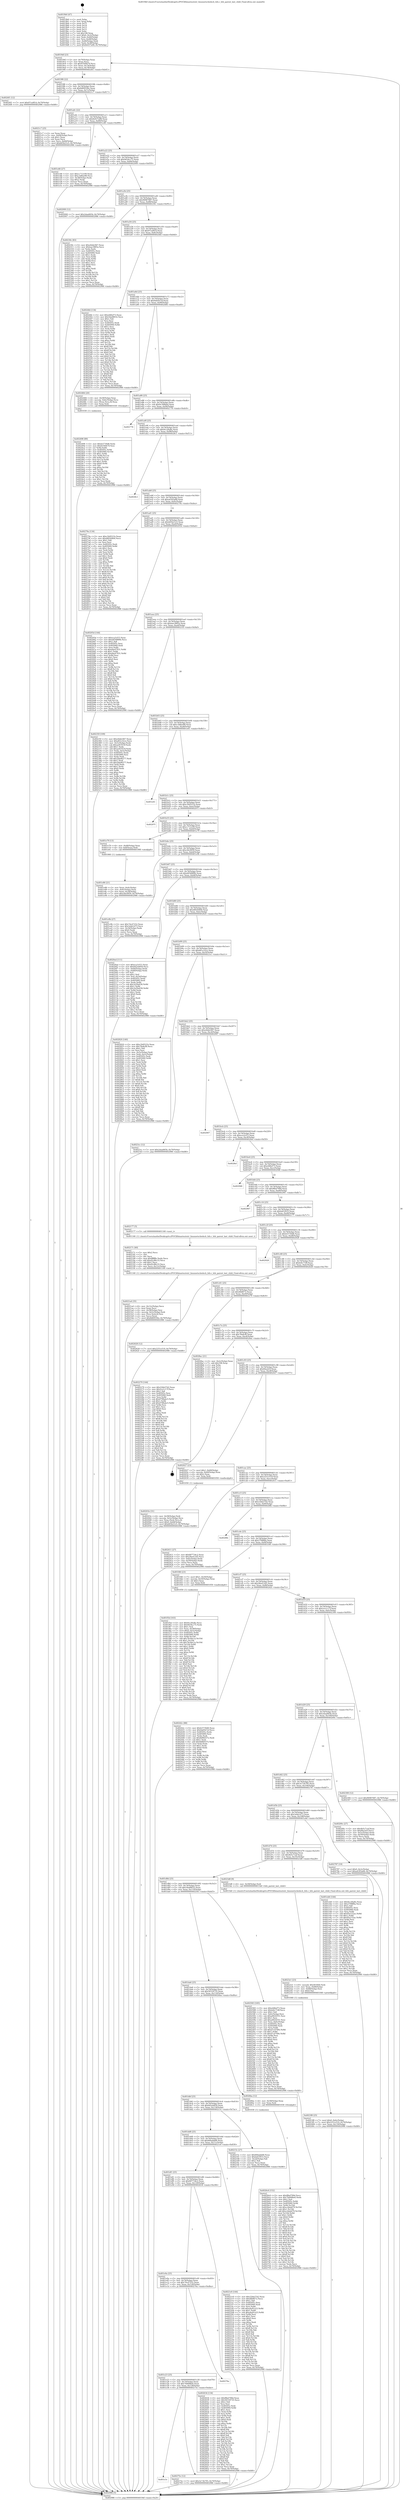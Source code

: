 digraph "0x4019b0" {
  label = "0x4019b0 (/mnt/c/Users/mathe/Desktop/tcc/POCII/binaries/extr_linuxnetschedsch_htb.c_htb_parent_last_child_Final-ollvm.out::main(0))"
  labelloc = "t"
  node[shape=record]

  Entry [label="",width=0.3,height=0.3,shape=circle,fillcolor=black,style=filled]
  "0x4019df" [label="{
     0x4019df [23]\l
     | [instrs]\l
     &nbsp;&nbsp;0x4019df \<+3\>: mov -0x70(%rbp),%eax\l
     &nbsp;&nbsp;0x4019e2 \<+2\>: mov %eax,%ecx\l
     &nbsp;&nbsp;0x4019e4 \<+6\>: sub $0x8356f479,%ecx\l
     &nbsp;&nbsp;0x4019ea \<+3\>: mov %eax,-0x74(%rbp)\l
     &nbsp;&nbsp;0x4019ed \<+3\>: mov %ecx,-0x78(%rbp)\l
     &nbsp;&nbsp;0x4019f0 \<+6\>: je 00000000004024f1 \<main+0xb41\>\l
  }"]
  "0x4024f1" [label="{
     0x4024f1 [12]\l
     | [instrs]\l
     &nbsp;&nbsp;0x4024f1 \<+7\>: movl $0x97ca9f1d,-0x70(%rbp)\l
     &nbsp;&nbsp;0x4024f8 \<+5\>: jmp 0000000000402986 \<main+0xfd6\>\l
  }"]
  "0x4019f6" [label="{
     0x4019f6 [22]\l
     | [instrs]\l
     &nbsp;&nbsp;0x4019f6 \<+5\>: jmp 00000000004019fb \<main+0x4b\>\l
     &nbsp;&nbsp;0x4019fb \<+3\>: mov -0x74(%rbp),%eax\l
     &nbsp;&nbsp;0x4019fe \<+5\>: sub $0x8d69556e,%eax\l
     &nbsp;&nbsp;0x401a03 \<+3\>: mov %eax,-0x7c(%rbp)\l
     &nbsp;&nbsp;0x401a06 \<+6\>: je 00000000004021c7 \<main+0x817\>\l
  }"]
  Exit [label="",width=0.3,height=0.3,shape=circle,fillcolor=black,style=filled,peripheries=2]
  "0x4021c7" [label="{
     0x4021c7 [25]\l
     | [instrs]\l
     &nbsp;&nbsp;0x4021c7 \<+2\>: xor %eax,%eax\l
     &nbsp;&nbsp;0x4021c9 \<+3\>: mov -0x64(%rbp),%ecx\l
     &nbsp;&nbsp;0x4021cc \<+3\>: sub $0x1,%eax\l
     &nbsp;&nbsp;0x4021cf \<+2\>: sub %eax,%ecx\l
     &nbsp;&nbsp;0x4021d1 \<+3\>: mov %ecx,-0x64(%rbp)\l
     &nbsp;&nbsp;0x4021d4 \<+7\>: movl $0xb65b21e5,-0x70(%rbp)\l
     &nbsp;&nbsp;0x4021db \<+5\>: jmp 0000000000402986 \<main+0xfd6\>\l
  }"]
  "0x401a0c" [label="{
     0x401a0c [22]\l
     | [instrs]\l
     &nbsp;&nbsp;0x401a0c \<+5\>: jmp 0000000000401a11 \<main+0x61\>\l
     &nbsp;&nbsp;0x401a11 \<+3\>: mov -0x74(%rbp),%eax\l
     &nbsp;&nbsp;0x401a14 \<+5\>: sub $0x8e637a08,%eax\l
     &nbsp;&nbsp;0x401a19 \<+3\>: mov %eax,-0x80(%rbp)\l
     &nbsp;&nbsp;0x401a1c \<+6\>: je 0000000000401e46 \<main+0x496\>\l
  }"]
  "0x401e3c" [label="{
     0x401e3c\l
  }", style=dashed]
  "0x401e46" [label="{
     0x401e46 [27]\l
     | [instrs]\l
     &nbsp;&nbsp;0x401e46 \<+5\>: mov $0xcc712c09,%eax\l
     &nbsp;&nbsp;0x401e4b \<+5\>: mov $0xc3d8ae89,%ecx\l
     &nbsp;&nbsp;0x401e50 \<+3\>: mov -0x38(%rbp),%edx\l
     &nbsp;&nbsp;0x401e53 \<+3\>: cmp $0x2,%edx\l
     &nbsp;&nbsp;0x401e56 \<+3\>: cmovne %ecx,%eax\l
     &nbsp;&nbsp;0x401e59 \<+3\>: mov %eax,-0x70(%rbp)\l
     &nbsp;&nbsp;0x401e5c \<+5\>: jmp 0000000000402986 \<main+0xfd6\>\l
  }"]
  "0x401a22" [label="{
     0x401a22 [25]\l
     | [instrs]\l
     &nbsp;&nbsp;0x401a22 \<+5\>: jmp 0000000000401a27 \<main+0x77\>\l
     &nbsp;&nbsp;0x401a27 \<+3\>: mov -0x74(%rbp),%eax\l
     &nbsp;&nbsp;0x401a2a \<+5\>: sub $0x9434cc75,%eax\l
     &nbsp;&nbsp;0x401a2f \<+6\>: mov %eax,-0x84(%rbp)\l
     &nbsp;&nbsp;0x401a35 \<+6\>: je 0000000000402000 \<main+0x650\>\l
  }"]
  "0x402986" [label="{
     0x402986 [5]\l
     | [instrs]\l
     &nbsp;&nbsp;0x402986 \<+5\>: jmp 00000000004019df \<main+0x2f\>\l
  }"]
  "0x4019b0" [label="{
     0x4019b0 [47]\l
     | [instrs]\l
     &nbsp;&nbsp;0x4019b0 \<+1\>: push %rbp\l
     &nbsp;&nbsp;0x4019b1 \<+3\>: mov %rsp,%rbp\l
     &nbsp;&nbsp;0x4019b4 \<+2\>: push %r15\l
     &nbsp;&nbsp;0x4019b6 \<+2\>: push %r14\l
     &nbsp;&nbsp;0x4019b8 \<+2\>: push %r13\l
     &nbsp;&nbsp;0x4019ba \<+2\>: push %r12\l
     &nbsp;&nbsp;0x4019bc \<+1\>: push %rbx\l
     &nbsp;&nbsp;0x4019bd \<+7\>: sub $0x108,%rsp\l
     &nbsp;&nbsp;0x4019c4 \<+7\>: movl $0x0,-0x3c(%rbp)\l
     &nbsp;&nbsp;0x4019cb \<+3\>: mov %edi,-0x40(%rbp)\l
     &nbsp;&nbsp;0x4019ce \<+4\>: mov %rsi,-0x48(%rbp)\l
     &nbsp;&nbsp;0x4019d2 \<+3\>: mov -0x40(%rbp),%edi\l
     &nbsp;&nbsp;0x4019d5 \<+3\>: mov %edi,-0x38(%rbp)\l
     &nbsp;&nbsp;0x4019d8 \<+7\>: movl $0x8e637a08,-0x70(%rbp)\l
  }"]
  "0x40275e" [label="{
     0x40275e [12]\l
     | [instrs]\l
     &nbsp;&nbsp;0x40275e \<+7\>: movl $0x3e73b795,-0x70(%rbp)\l
     &nbsp;&nbsp;0x402765 \<+5\>: jmp 0000000000402986 \<main+0xfd6\>\l
  }"]
  "0x402000" [label="{
     0x402000 [12]\l
     | [instrs]\l
     &nbsp;&nbsp;0x402000 \<+7\>: movl $0x2daa665b,-0x70(%rbp)\l
     &nbsp;&nbsp;0x402007 \<+5\>: jmp 0000000000402986 \<main+0xfd6\>\l
  }"]
  "0x401a3b" [label="{
     0x401a3b [25]\l
     | [instrs]\l
     &nbsp;&nbsp;0x401a3b \<+5\>: jmp 0000000000401a40 \<main+0x90\>\l
     &nbsp;&nbsp;0x401a40 \<+3\>: mov -0x74(%rbp),%eax\l
     &nbsp;&nbsp;0x401a43 \<+5\>: sub $0x96987687,%eax\l
     &nbsp;&nbsp;0x401a48 \<+6\>: mov %eax,-0x88(%rbp)\l
     &nbsp;&nbsp;0x401a4e \<+6\>: je 000000000040230c \<main+0x95c\>\l
  }"]
  "0x401e23" [label="{
     0x401e23 [25]\l
     | [instrs]\l
     &nbsp;&nbsp;0x401e23 \<+5\>: jmp 0000000000401e28 \<main+0x478\>\l
     &nbsp;&nbsp;0x401e28 \<+3\>: mov -0x74(%rbp),%eax\l
     &nbsp;&nbsp;0x401e2b \<+5\>: sub $0x7b6688e6,%eax\l
     &nbsp;&nbsp;0x401e30 \<+6\>: mov %eax,-0x128(%rbp)\l
     &nbsp;&nbsp;0x401e36 \<+6\>: je 000000000040275e \<main+0xdae\>\l
  }"]
  "0x40230c" [label="{
     0x40230c [83]\l
     | [instrs]\l
     &nbsp;&nbsp;0x40230c \<+5\>: mov $0xe6ddc947,%eax\l
     &nbsp;&nbsp;0x402311 \<+5\>: mov $0xbae3885a,%ecx\l
     &nbsp;&nbsp;0x402316 \<+2\>: xor %edx,%edx\l
     &nbsp;&nbsp;0x402318 \<+7\>: mov 0x40505c,%esi\l
     &nbsp;&nbsp;0x40231f \<+7\>: mov 0x405060,%edi\l
     &nbsp;&nbsp;0x402326 \<+3\>: sub $0x1,%edx\l
     &nbsp;&nbsp;0x402329 \<+3\>: mov %esi,%r8d\l
     &nbsp;&nbsp;0x40232c \<+3\>: add %edx,%r8d\l
     &nbsp;&nbsp;0x40232f \<+4\>: imul %r8d,%esi\l
     &nbsp;&nbsp;0x402333 \<+3\>: and $0x1,%esi\l
     &nbsp;&nbsp;0x402336 \<+3\>: cmp $0x0,%esi\l
     &nbsp;&nbsp;0x402339 \<+4\>: sete %r9b\l
     &nbsp;&nbsp;0x40233d \<+3\>: cmp $0xa,%edi\l
     &nbsp;&nbsp;0x402340 \<+4\>: setl %r10b\l
     &nbsp;&nbsp;0x402344 \<+3\>: mov %r9b,%r11b\l
     &nbsp;&nbsp;0x402347 \<+3\>: and %r10b,%r11b\l
     &nbsp;&nbsp;0x40234a \<+3\>: xor %r10b,%r9b\l
     &nbsp;&nbsp;0x40234d \<+3\>: or %r9b,%r11b\l
     &nbsp;&nbsp;0x402350 \<+4\>: test $0x1,%r11b\l
     &nbsp;&nbsp;0x402354 \<+3\>: cmovne %ecx,%eax\l
     &nbsp;&nbsp;0x402357 \<+3\>: mov %eax,-0x70(%rbp)\l
     &nbsp;&nbsp;0x40235a \<+5\>: jmp 0000000000402986 \<main+0xfd6\>\l
  }"]
  "0x401a54" [label="{
     0x401a54 [25]\l
     | [instrs]\l
     &nbsp;&nbsp;0x401a54 \<+5\>: jmp 0000000000401a59 \<main+0xa9\>\l
     &nbsp;&nbsp;0x401a59 \<+3\>: mov -0x74(%rbp),%eax\l
     &nbsp;&nbsp;0x401a5c \<+5\>: sub $0x97ca9f1d,%eax\l
     &nbsp;&nbsp;0x401a61 \<+6\>: mov %eax,-0x8c(%rbp)\l
     &nbsp;&nbsp;0x401a67 \<+6\>: je 00000000004024fd \<main+0xb4d\>\l
  }"]
  "0x40276a" [label="{
     0x40276a\l
  }", style=dashed]
  "0x4024fd" [label="{
     0x4024fd [134]\l
     | [instrs]\l
     &nbsp;&nbsp;0x4024fd \<+5\>: mov $0xefd6ef73,%eax\l
     &nbsp;&nbsp;0x402502 \<+5\>: mov $0x54a68032,%ecx\l
     &nbsp;&nbsp;0x402507 \<+2\>: mov $0x1,%dl\l
     &nbsp;&nbsp;0x402509 \<+2\>: xor %esi,%esi\l
     &nbsp;&nbsp;0x40250b \<+7\>: mov 0x40505c,%edi\l
     &nbsp;&nbsp;0x402512 \<+8\>: mov 0x405060,%r8d\l
     &nbsp;&nbsp;0x40251a \<+3\>: sub $0x1,%esi\l
     &nbsp;&nbsp;0x40251d \<+3\>: mov %edi,%r9d\l
     &nbsp;&nbsp;0x402520 \<+3\>: add %esi,%r9d\l
     &nbsp;&nbsp;0x402523 \<+4\>: imul %r9d,%edi\l
     &nbsp;&nbsp;0x402527 \<+3\>: and $0x1,%edi\l
     &nbsp;&nbsp;0x40252a \<+3\>: cmp $0x0,%edi\l
     &nbsp;&nbsp;0x40252d \<+4\>: sete %r10b\l
     &nbsp;&nbsp;0x402531 \<+4\>: cmp $0xa,%r8d\l
     &nbsp;&nbsp;0x402535 \<+4\>: setl %r11b\l
     &nbsp;&nbsp;0x402539 \<+3\>: mov %r10b,%bl\l
     &nbsp;&nbsp;0x40253c \<+3\>: xor $0xff,%bl\l
     &nbsp;&nbsp;0x40253f \<+3\>: mov %r11b,%r14b\l
     &nbsp;&nbsp;0x402542 \<+4\>: xor $0xff,%r14b\l
     &nbsp;&nbsp;0x402546 \<+3\>: xor $0x0,%dl\l
     &nbsp;&nbsp;0x402549 \<+3\>: mov %bl,%r15b\l
     &nbsp;&nbsp;0x40254c \<+4\>: and $0x0,%r15b\l
     &nbsp;&nbsp;0x402550 \<+3\>: and %dl,%r10b\l
     &nbsp;&nbsp;0x402553 \<+3\>: mov %r14b,%r12b\l
     &nbsp;&nbsp;0x402556 \<+4\>: and $0x0,%r12b\l
     &nbsp;&nbsp;0x40255a \<+3\>: and %dl,%r11b\l
     &nbsp;&nbsp;0x40255d \<+3\>: or %r10b,%r15b\l
     &nbsp;&nbsp;0x402560 \<+3\>: or %r11b,%r12b\l
     &nbsp;&nbsp;0x402563 \<+3\>: xor %r12b,%r15b\l
     &nbsp;&nbsp;0x402566 \<+3\>: or %r14b,%bl\l
     &nbsp;&nbsp;0x402569 \<+3\>: xor $0xff,%bl\l
     &nbsp;&nbsp;0x40256c \<+3\>: or $0x0,%dl\l
     &nbsp;&nbsp;0x40256f \<+2\>: and %dl,%bl\l
     &nbsp;&nbsp;0x402571 \<+3\>: or %bl,%r15b\l
     &nbsp;&nbsp;0x402574 \<+4\>: test $0x1,%r15b\l
     &nbsp;&nbsp;0x402578 \<+3\>: cmovne %ecx,%eax\l
     &nbsp;&nbsp;0x40257b \<+3\>: mov %eax,-0x70(%rbp)\l
     &nbsp;&nbsp;0x40257e \<+5\>: jmp 0000000000402986 \<main+0xfd6\>\l
  }"]
  "0x401a6d" [label="{
     0x401a6d [25]\l
     | [instrs]\l
     &nbsp;&nbsp;0x401a6d \<+5\>: jmp 0000000000401a72 \<main+0xc2\>\l
     &nbsp;&nbsp;0x401a72 \<+3\>: mov -0x74(%rbp),%eax\l
     &nbsp;&nbsp;0x401a75 \<+5\>: sub $0x9a65b7ef,%eax\l
     &nbsp;&nbsp;0x401a7a \<+6\>: mov %eax,-0x90(%rbp)\l
     &nbsp;&nbsp;0x401a80 \<+6\>: je 0000000000402484 \<main+0xad4\>\l
  }"]
  "0x4026c6" [label="{
     0x4026c6 [152]\l
     | [instrs]\l
     &nbsp;&nbsp;0x4026c6 \<+5\>: mov $0xf8bd799d,%ecx\l
     &nbsp;&nbsp;0x4026cb \<+5\>: mov $0x7b6688e6,%edx\l
     &nbsp;&nbsp;0x4026d0 \<+3\>: mov $0x1,%sil\l
     &nbsp;&nbsp;0x4026d3 \<+8\>: mov 0x40505c,%r8d\l
     &nbsp;&nbsp;0x4026db \<+8\>: mov 0x405060,%r9d\l
     &nbsp;&nbsp;0x4026e3 \<+3\>: mov %r8d,%r10d\l
     &nbsp;&nbsp;0x4026e6 \<+7\>: sub $0xccbbdd79,%r10d\l
     &nbsp;&nbsp;0x4026ed \<+4\>: sub $0x1,%r10d\l
     &nbsp;&nbsp;0x4026f1 \<+7\>: add $0xccbbdd79,%r10d\l
     &nbsp;&nbsp;0x4026f8 \<+4\>: imul %r10d,%r8d\l
     &nbsp;&nbsp;0x4026fc \<+4\>: and $0x1,%r8d\l
     &nbsp;&nbsp;0x402700 \<+4\>: cmp $0x0,%r8d\l
     &nbsp;&nbsp;0x402704 \<+4\>: sete %r11b\l
     &nbsp;&nbsp;0x402708 \<+4\>: cmp $0xa,%r9d\l
     &nbsp;&nbsp;0x40270c \<+3\>: setl %bl\l
     &nbsp;&nbsp;0x40270f \<+3\>: mov %r11b,%r14b\l
     &nbsp;&nbsp;0x402712 \<+4\>: xor $0xff,%r14b\l
     &nbsp;&nbsp;0x402716 \<+3\>: mov %bl,%r15b\l
     &nbsp;&nbsp;0x402719 \<+4\>: xor $0xff,%r15b\l
     &nbsp;&nbsp;0x40271d \<+4\>: xor $0x0,%sil\l
     &nbsp;&nbsp;0x402721 \<+3\>: mov %r14b,%r12b\l
     &nbsp;&nbsp;0x402724 \<+4\>: and $0x0,%r12b\l
     &nbsp;&nbsp;0x402728 \<+3\>: and %sil,%r11b\l
     &nbsp;&nbsp;0x40272b \<+3\>: mov %r15b,%r13b\l
     &nbsp;&nbsp;0x40272e \<+4\>: and $0x0,%r13b\l
     &nbsp;&nbsp;0x402732 \<+3\>: and %sil,%bl\l
     &nbsp;&nbsp;0x402735 \<+3\>: or %r11b,%r12b\l
     &nbsp;&nbsp;0x402738 \<+3\>: or %bl,%r13b\l
     &nbsp;&nbsp;0x40273b \<+3\>: xor %r13b,%r12b\l
     &nbsp;&nbsp;0x40273e \<+3\>: or %r15b,%r14b\l
     &nbsp;&nbsp;0x402741 \<+4\>: xor $0xff,%r14b\l
     &nbsp;&nbsp;0x402745 \<+4\>: or $0x0,%sil\l
     &nbsp;&nbsp;0x402749 \<+3\>: and %sil,%r14b\l
     &nbsp;&nbsp;0x40274c \<+3\>: or %r14b,%r12b\l
     &nbsp;&nbsp;0x40274f \<+4\>: test $0x1,%r12b\l
     &nbsp;&nbsp;0x402753 \<+3\>: cmovne %edx,%ecx\l
     &nbsp;&nbsp;0x402756 \<+3\>: mov %ecx,-0x70(%rbp)\l
     &nbsp;&nbsp;0x402759 \<+5\>: jmp 0000000000402986 \<main+0xfd6\>\l
  }"]
  "0x402484" [label="{
     0x402484 [20]\l
     | [instrs]\l
     &nbsp;&nbsp;0x402484 \<+4\>: mov -0x58(%rbp),%rax\l
     &nbsp;&nbsp;0x402488 \<+4\>: movslq -0x6c(%rbp),%rcx\l
     &nbsp;&nbsp;0x40248c \<+4\>: mov (%rax,%rcx,8),%rax\l
     &nbsp;&nbsp;0x402490 \<+3\>: mov %rax,%rdi\l
     &nbsp;&nbsp;0x402493 \<+5\>: call 0000000000401030 \<free@plt\>\l
     | [calls]\l
     &nbsp;&nbsp;0x401030 \{1\} (unknown)\l
  }"]
  "0x401a86" [label="{
     0x401a86 [25]\l
     | [instrs]\l
     &nbsp;&nbsp;0x401a86 \<+5\>: jmp 0000000000401a8b \<main+0xdb\>\l
     &nbsp;&nbsp;0x401a8b \<+3\>: mov -0x74(%rbp),%eax\l
     &nbsp;&nbsp;0x401a8e \<+5\>: sub $0x9c398bbd,%eax\l
     &nbsp;&nbsp;0x401a93 \<+6\>: mov %eax,-0x94(%rbp)\l
     &nbsp;&nbsp;0x401a99 \<+6\>: je 0000000000402776 \<main+0xdc6\>\l
  }"]
  "0x401e0a" [label="{
     0x401e0a [25]\l
     | [instrs]\l
     &nbsp;&nbsp;0x401e0a \<+5\>: jmp 0000000000401e0f \<main+0x45f\>\l
     &nbsp;&nbsp;0x401e0f \<+3\>: mov -0x74(%rbp),%eax\l
     &nbsp;&nbsp;0x401e12 \<+5\>: sub $0x74cd7252,%eax\l
     &nbsp;&nbsp;0x401e17 \<+6\>: mov %eax,-0x124(%rbp)\l
     &nbsp;&nbsp;0x401e1d \<+6\>: je 000000000040276a \<main+0xdba\>\l
  }"]
  "0x402776" [label="{
     0x402776\l
  }", style=dashed]
  "0x401a9f" [label="{
     0x401a9f [25]\l
     | [instrs]\l
     &nbsp;&nbsp;0x401a9f \<+5\>: jmp 0000000000401aa4 \<main+0xf4\>\l
     &nbsp;&nbsp;0x401aa4 \<+3\>: mov -0x74(%rbp),%eax\l
     &nbsp;&nbsp;0x401aa7 \<+5\>: sub $0x9cc26a8e,%eax\l
     &nbsp;&nbsp;0x401aac \<+6\>: mov %eax,-0x98(%rbp)\l
     &nbsp;&nbsp;0x401ab2 \<+6\>: je 00000000004028c1 \<main+0xf11\>\l
  }"]
  "0x402634" [label="{
     0x402634 [134]\l
     | [instrs]\l
     &nbsp;&nbsp;0x402634 \<+5\>: mov $0xf8bd799d,%eax\l
     &nbsp;&nbsp;0x402639 \<+5\>: mov $0x56318735,%ecx\l
     &nbsp;&nbsp;0x40263e \<+2\>: mov $0x1,%dl\l
     &nbsp;&nbsp;0x402640 \<+2\>: xor %esi,%esi\l
     &nbsp;&nbsp;0x402642 \<+7\>: mov 0x40505c,%edi\l
     &nbsp;&nbsp;0x402649 \<+8\>: mov 0x405060,%r8d\l
     &nbsp;&nbsp;0x402651 \<+3\>: sub $0x1,%esi\l
     &nbsp;&nbsp;0x402654 \<+3\>: mov %edi,%r9d\l
     &nbsp;&nbsp;0x402657 \<+3\>: add %esi,%r9d\l
     &nbsp;&nbsp;0x40265a \<+4\>: imul %r9d,%edi\l
     &nbsp;&nbsp;0x40265e \<+3\>: and $0x1,%edi\l
     &nbsp;&nbsp;0x402661 \<+3\>: cmp $0x0,%edi\l
     &nbsp;&nbsp;0x402664 \<+4\>: sete %r10b\l
     &nbsp;&nbsp;0x402668 \<+4\>: cmp $0xa,%r8d\l
     &nbsp;&nbsp;0x40266c \<+4\>: setl %r11b\l
     &nbsp;&nbsp;0x402670 \<+3\>: mov %r10b,%bl\l
     &nbsp;&nbsp;0x402673 \<+3\>: xor $0xff,%bl\l
     &nbsp;&nbsp;0x402676 \<+3\>: mov %r11b,%r14b\l
     &nbsp;&nbsp;0x402679 \<+4\>: xor $0xff,%r14b\l
     &nbsp;&nbsp;0x40267d \<+3\>: xor $0x0,%dl\l
     &nbsp;&nbsp;0x402680 \<+3\>: mov %bl,%r15b\l
     &nbsp;&nbsp;0x402683 \<+4\>: and $0x0,%r15b\l
     &nbsp;&nbsp;0x402687 \<+3\>: and %dl,%r10b\l
     &nbsp;&nbsp;0x40268a \<+3\>: mov %r14b,%r12b\l
     &nbsp;&nbsp;0x40268d \<+4\>: and $0x0,%r12b\l
     &nbsp;&nbsp;0x402691 \<+3\>: and %dl,%r11b\l
     &nbsp;&nbsp;0x402694 \<+3\>: or %r10b,%r15b\l
     &nbsp;&nbsp;0x402697 \<+3\>: or %r11b,%r12b\l
     &nbsp;&nbsp;0x40269a \<+3\>: xor %r12b,%r15b\l
     &nbsp;&nbsp;0x40269d \<+3\>: or %r14b,%bl\l
     &nbsp;&nbsp;0x4026a0 \<+3\>: xor $0xff,%bl\l
     &nbsp;&nbsp;0x4026a3 \<+3\>: or $0x0,%dl\l
     &nbsp;&nbsp;0x4026a6 \<+2\>: and %dl,%bl\l
     &nbsp;&nbsp;0x4026a8 \<+3\>: or %bl,%r15b\l
     &nbsp;&nbsp;0x4026ab \<+4\>: test $0x1,%r15b\l
     &nbsp;&nbsp;0x4026af \<+3\>: cmovne %ecx,%eax\l
     &nbsp;&nbsp;0x4026b2 \<+3\>: mov %eax,-0x70(%rbp)\l
     &nbsp;&nbsp;0x4026b5 \<+5\>: jmp 0000000000402986 \<main+0xfd6\>\l
  }"]
  "0x4028c1" [label="{
     0x4028c1\l
  }", style=dashed]
  "0x401ab8" [label="{
     0x401ab8 [25]\l
     | [instrs]\l
     &nbsp;&nbsp;0x401ab8 \<+5\>: jmp 0000000000401abd \<main+0x10d\>\l
     &nbsp;&nbsp;0x401abd \<+3\>: mov -0x74(%rbp),%eax\l
     &nbsp;&nbsp;0x401ac0 \<+5\>: sub $0xa4393a68,%eax\l
     &nbsp;&nbsp;0x401ac5 \<+6\>: mov %eax,-0x9c(%rbp)\l
     &nbsp;&nbsp;0x401acb \<+6\>: je 000000000040279a \<main+0xdea\>\l
  }"]
  "0x402498" [label="{
     0x402498 [89]\l
     | [instrs]\l
     &nbsp;&nbsp;0x402498 \<+5\>: mov $0xfe5730d6,%edx\l
     &nbsp;&nbsp;0x40249d \<+5\>: mov $0x8356f479,%esi\l
     &nbsp;&nbsp;0x4024a2 \<+3\>: xor %r8d,%r8d\l
     &nbsp;&nbsp;0x4024a5 \<+8\>: mov 0x40505c,%r9d\l
     &nbsp;&nbsp;0x4024ad \<+8\>: mov 0x405060,%r10d\l
     &nbsp;&nbsp;0x4024b5 \<+4\>: sub $0x1,%r8d\l
     &nbsp;&nbsp;0x4024b9 \<+3\>: mov %r9d,%r11d\l
     &nbsp;&nbsp;0x4024bc \<+3\>: add %r8d,%r11d\l
     &nbsp;&nbsp;0x4024bf \<+4\>: imul %r11d,%r9d\l
     &nbsp;&nbsp;0x4024c3 \<+4\>: and $0x1,%r9d\l
     &nbsp;&nbsp;0x4024c7 \<+4\>: cmp $0x0,%r9d\l
     &nbsp;&nbsp;0x4024cb \<+3\>: sete %bl\l
     &nbsp;&nbsp;0x4024ce \<+4\>: cmp $0xa,%r10d\l
     &nbsp;&nbsp;0x4024d2 \<+4\>: setl %r14b\l
     &nbsp;&nbsp;0x4024d6 \<+3\>: mov %bl,%r15b\l
     &nbsp;&nbsp;0x4024d9 \<+3\>: and %r14b,%r15b\l
     &nbsp;&nbsp;0x4024dc \<+3\>: xor %r14b,%bl\l
     &nbsp;&nbsp;0x4024df \<+3\>: or %bl,%r15b\l
     &nbsp;&nbsp;0x4024e2 \<+4\>: test $0x1,%r15b\l
     &nbsp;&nbsp;0x4024e6 \<+3\>: cmovne %esi,%edx\l
     &nbsp;&nbsp;0x4024e9 \<+3\>: mov %edx,-0x70(%rbp)\l
     &nbsp;&nbsp;0x4024ec \<+5\>: jmp 0000000000402986 \<main+0xfd6\>\l
  }"]
  "0x40279a" [label="{
     0x40279a [134]\l
     | [instrs]\l
     &nbsp;&nbsp;0x40279a \<+5\>: mov $0xc5b9521b,%eax\l
     &nbsp;&nbsp;0x40279f \<+5\>: mov $0xd6026464,%ecx\l
     &nbsp;&nbsp;0x4027a4 \<+2\>: mov $0x1,%dl\l
     &nbsp;&nbsp;0x4027a6 \<+2\>: xor %esi,%esi\l
     &nbsp;&nbsp;0x4027a8 \<+7\>: mov 0x40505c,%edi\l
     &nbsp;&nbsp;0x4027af \<+8\>: mov 0x405060,%r8d\l
     &nbsp;&nbsp;0x4027b7 \<+3\>: sub $0x1,%esi\l
     &nbsp;&nbsp;0x4027ba \<+3\>: mov %edi,%r9d\l
     &nbsp;&nbsp;0x4027bd \<+3\>: add %esi,%r9d\l
     &nbsp;&nbsp;0x4027c0 \<+4\>: imul %r9d,%edi\l
     &nbsp;&nbsp;0x4027c4 \<+3\>: and $0x1,%edi\l
     &nbsp;&nbsp;0x4027c7 \<+3\>: cmp $0x0,%edi\l
     &nbsp;&nbsp;0x4027ca \<+4\>: sete %r10b\l
     &nbsp;&nbsp;0x4027ce \<+4\>: cmp $0xa,%r8d\l
     &nbsp;&nbsp;0x4027d2 \<+4\>: setl %r11b\l
     &nbsp;&nbsp;0x4027d6 \<+3\>: mov %r10b,%bl\l
     &nbsp;&nbsp;0x4027d9 \<+3\>: xor $0xff,%bl\l
     &nbsp;&nbsp;0x4027dc \<+3\>: mov %r11b,%r14b\l
     &nbsp;&nbsp;0x4027df \<+4\>: xor $0xff,%r14b\l
     &nbsp;&nbsp;0x4027e3 \<+3\>: xor $0x0,%dl\l
     &nbsp;&nbsp;0x4027e6 \<+3\>: mov %bl,%r15b\l
     &nbsp;&nbsp;0x4027e9 \<+4\>: and $0x0,%r15b\l
     &nbsp;&nbsp;0x4027ed \<+3\>: and %dl,%r10b\l
     &nbsp;&nbsp;0x4027f0 \<+3\>: mov %r14b,%r12b\l
     &nbsp;&nbsp;0x4027f3 \<+4\>: and $0x0,%r12b\l
     &nbsp;&nbsp;0x4027f7 \<+3\>: and %dl,%r11b\l
     &nbsp;&nbsp;0x4027fa \<+3\>: or %r10b,%r15b\l
     &nbsp;&nbsp;0x4027fd \<+3\>: or %r11b,%r12b\l
     &nbsp;&nbsp;0x402800 \<+3\>: xor %r12b,%r15b\l
     &nbsp;&nbsp;0x402803 \<+3\>: or %r14b,%bl\l
     &nbsp;&nbsp;0x402806 \<+3\>: xor $0xff,%bl\l
     &nbsp;&nbsp;0x402809 \<+3\>: or $0x0,%dl\l
     &nbsp;&nbsp;0x40280c \<+2\>: and %dl,%bl\l
     &nbsp;&nbsp;0x40280e \<+3\>: or %bl,%r15b\l
     &nbsp;&nbsp;0x402811 \<+4\>: test $0x1,%r15b\l
     &nbsp;&nbsp;0x402815 \<+3\>: cmovne %ecx,%eax\l
     &nbsp;&nbsp;0x402818 \<+3\>: mov %eax,-0x70(%rbp)\l
     &nbsp;&nbsp;0x40281b \<+5\>: jmp 0000000000402986 \<main+0xfd6\>\l
  }"]
  "0x401ad1" [label="{
     0x401ad1 [25]\l
     | [instrs]\l
     &nbsp;&nbsp;0x401ad1 \<+5\>: jmp 0000000000401ad6 \<main+0x126\>\l
     &nbsp;&nbsp;0x401ad6 \<+3\>: mov -0x74(%rbp),%eax\l
     &nbsp;&nbsp;0x401ad9 \<+5\>: sub $0xb65b21e5,%eax\l
     &nbsp;&nbsp;0x401ade \<+6\>: mov %eax,-0xa0(%rbp)\l
     &nbsp;&nbsp;0x401ae4 \<+6\>: je 000000000040205d \<main+0x6ad\>\l
  }"]
  "0x4023f8" [label="{
     0x4023f8 [25]\l
     | [instrs]\l
     &nbsp;&nbsp;0x4023f8 \<+7\>: movl $0x0,-0x6c(%rbp)\l
     &nbsp;&nbsp;0x4023ff \<+7\>: movl $0x2251e519,-0x70(%rbp)\l
     &nbsp;&nbsp;0x402406 \<+6\>: mov %eax,-0x130(%rbp)\l
     &nbsp;&nbsp;0x40240c \<+5\>: jmp 0000000000402986 \<main+0xfd6\>\l
  }"]
  "0x40205d" [label="{
     0x40205d [144]\l
     | [instrs]\l
     &nbsp;&nbsp;0x40205d \<+5\>: mov $0xeca3cf15,%eax\l
     &nbsp;&nbsp;0x402062 \<+5\>: mov $0xd454889b,%ecx\l
     &nbsp;&nbsp;0x402067 \<+2\>: mov $0x1,%dl\l
     &nbsp;&nbsp;0x402069 \<+7\>: mov 0x40505c,%esi\l
     &nbsp;&nbsp;0x402070 \<+7\>: mov 0x405060,%edi\l
     &nbsp;&nbsp;0x402077 \<+3\>: mov %esi,%r8d\l
     &nbsp;&nbsp;0x40207a \<+7\>: sub $0xdde47931,%r8d\l
     &nbsp;&nbsp;0x402081 \<+4\>: sub $0x1,%r8d\l
     &nbsp;&nbsp;0x402085 \<+7\>: add $0xdde47931,%r8d\l
     &nbsp;&nbsp;0x40208c \<+4\>: imul %r8d,%esi\l
     &nbsp;&nbsp;0x402090 \<+3\>: and $0x1,%esi\l
     &nbsp;&nbsp;0x402093 \<+3\>: cmp $0x0,%esi\l
     &nbsp;&nbsp;0x402096 \<+4\>: sete %r9b\l
     &nbsp;&nbsp;0x40209a \<+3\>: cmp $0xa,%edi\l
     &nbsp;&nbsp;0x40209d \<+4\>: setl %r10b\l
     &nbsp;&nbsp;0x4020a1 \<+3\>: mov %r9b,%r11b\l
     &nbsp;&nbsp;0x4020a4 \<+4\>: xor $0xff,%r11b\l
     &nbsp;&nbsp;0x4020a8 \<+3\>: mov %r10b,%bl\l
     &nbsp;&nbsp;0x4020ab \<+3\>: xor $0xff,%bl\l
     &nbsp;&nbsp;0x4020ae \<+3\>: xor $0x0,%dl\l
     &nbsp;&nbsp;0x4020b1 \<+3\>: mov %r11b,%r14b\l
     &nbsp;&nbsp;0x4020b4 \<+4\>: and $0x0,%r14b\l
     &nbsp;&nbsp;0x4020b8 \<+3\>: and %dl,%r9b\l
     &nbsp;&nbsp;0x4020bb \<+3\>: mov %bl,%r15b\l
     &nbsp;&nbsp;0x4020be \<+4\>: and $0x0,%r15b\l
     &nbsp;&nbsp;0x4020c2 \<+3\>: and %dl,%r10b\l
     &nbsp;&nbsp;0x4020c5 \<+3\>: or %r9b,%r14b\l
     &nbsp;&nbsp;0x4020c8 \<+3\>: or %r10b,%r15b\l
     &nbsp;&nbsp;0x4020cb \<+3\>: xor %r15b,%r14b\l
     &nbsp;&nbsp;0x4020ce \<+3\>: or %bl,%r11b\l
     &nbsp;&nbsp;0x4020d1 \<+4\>: xor $0xff,%r11b\l
     &nbsp;&nbsp;0x4020d5 \<+3\>: or $0x0,%dl\l
     &nbsp;&nbsp;0x4020d8 \<+3\>: and %dl,%r11b\l
     &nbsp;&nbsp;0x4020db \<+3\>: or %r11b,%r14b\l
     &nbsp;&nbsp;0x4020de \<+4\>: test $0x1,%r14b\l
     &nbsp;&nbsp;0x4020e2 \<+3\>: cmovne %ecx,%eax\l
     &nbsp;&nbsp;0x4020e5 \<+3\>: mov %eax,-0x70(%rbp)\l
     &nbsp;&nbsp;0x4020e8 \<+5\>: jmp 0000000000402986 \<main+0xfd6\>\l
  }"]
  "0x401aea" [label="{
     0x401aea [25]\l
     | [instrs]\l
     &nbsp;&nbsp;0x401aea \<+5\>: jmp 0000000000401aef \<main+0x13f\>\l
     &nbsp;&nbsp;0x401aef \<+3\>: mov -0x74(%rbp),%eax\l
     &nbsp;&nbsp;0x401af2 \<+5\>: sub $0xbae3885a,%eax\l
     &nbsp;&nbsp;0x401af7 \<+6\>: mov %eax,-0xa4(%rbp)\l
     &nbsp;&nbsp;0x401afd \<+6\>: je 000000000040235f \<main+0x9af\>\l
  }"]
  "0x4023e1" [label="{
     0x4023e1 [23]\l
     | [instrs]\l
     &nbsp;&nbsp;0x4023e1 \<+10\>: movabs $0x4030b6,%rdi\l
     &nbsp;&nbsp;0x4023eb \<+3\>: mov %eax,-0x68(%rbp)\l
     &nbsp;&nbsp;0x4023ee \<+3\>: mov -0x68(%rbp),%esi\l
     &nbsp;&nbsp;0x4023f1 \<+2\>: mov $0x0,%al\l
     &nbsp;&nbsp;0x4023f3 \<+5\>: call 0000000000401040 \<printf@plt\>\l
     | [calls]\l
     &nbsp;&nbsp;0x401040 \{1\} (unknown)\l
  }"]
  "0x40235f" [label="{
     0x40235f [109]\l
     | [instrs]\l
     &nbsp;&nbsp;0x40235f \<+5\>: mov $0xe6ddc947,%eax\l
     &nbsp;&nbsp;0x402364 \<+5\>: mov $0xd61e32ce,%ecx\l
     &nbsp;&nbsp;0x402369 \<+3\>: mov -0x5c(%rbp),%edx\l
     &nbsp;&nbsp;0x40236c \<+6\>: sub $0xae81933f,%edx\l
     &nbsp;&nbsp;0x402372 \<+3\>: add $0x1,%edx\l
     &nbsp;&nbsp;0x402375 \<+6\>: add $0xae81933f,%edx\l
     &nbsp;&nbsp;0x40237b \<+3\>: mov %edx,-0x5c(%rbp)\l
     &nbsp;&nbsp;0x40237e \<+7\>: mov 0x40505c,%edx\l
     &nbsp;&nbsp;0x402385 \<+7\>: mov 0x405060,%esi\l
     &nbsp;&nbsp;0x40238c \<+2\>: mov %edx,%edi\l
     &nbsp;&nbsp;0x40238e \<+6\>: add $0x2bbd6277,%edi\l
     &nbsp;&nbsp;0x402394 \<+3\>: sub $0x1,%edi\l
     &nbsp;&nbsp;0x402397 \<+6\>: sub $0x2bbd6277,%edi\l
     &nbsp;&nbsp;0x40239d \<+3\>: imul %edi,%edx\l
     &nbsp;&nbsp;0x4023a0 \<+3\>: and $0x1,%edx\l
     &nbsp;&nbsp;0x4023a3 \<+3\>: cmp $0x0,%edx\l
     &nbsp;&nbsp;0x4023a6 \<+4\>: sete %r8b\l
     &nbsp;&nbsp;0x4023aa \<+3\>: cmp $0xa,%esi\l
     &nbsp;&nbsp;0x4023ad \<+4\>: setl %r9b\l
     &nbsp;&nbsp;0x4023b1 \<+3\>: mov %r8b,%r10b\l
     &nbsp;&nbsp;0x4023b4 \<+3\>: and %r9b,%r10b\l
     &nbsp;&nbsp;0x4023b7 \<+3\>: xor %r9b,%r8b\l
     &nbsp;&nbsp;0x4023ba \<+3\>: or %r8b,%r10b\l
     &nbsp;&nbsp;0x4023bd \<+4\>: test $0x1,%r10b\l
     &nbsp;&nbsp;0x4023c1 \<+3\>: cmovne %ecx,%eax\l
     &nbsp;&nbsp;0x4023c4 \<+3\>: mov %eax,-0x70(%rbp)\l
     &nbsp;&nbsp;0x4023c7 \<+5\>: jmp 0000000000402986 \<main+0xfd6\>\l
  }"]
  "0x401b03" [label="{
     0x401b03 [25]\l
     | [instrs]\l
     &nbsp;&nbsp;0x401b03 \<+5\>: jmp 0000000000401b08 \<main+0x158\>\l
     &nbsp;&nbsp;0x401b08 \<+3\>: mov -0x74(%rbp),%eax\l
     &nbsp;&nbsp;0x401b0b \<+5\>: sub $0xc3d8ae89,%eax\l
     &nbsp;&nbsp;0x401b10 \<+6\>: mov %eax,-0xa8(%rbp)\l
     &nbsp;&nbsp;0x401b16 \<+6\>: je 0000000000401e61 \<main+0x4b1\>\l
  }"]
  "0x401df1" [label="{
     0x401df1 [25]\l
     | [instrs]\l
     &nbsp;&nbsp;0x401df1 \<+5\>: jmp 0000000000401df6 \<main+0x446\>\l
     &nbsp;&nbsp;0x401df6 \<+3\>: mov -0x74(%rbp),%eax\l
     &nbsp;&nbsp;0x401df9 \<+5\>: sub $0x687734c2,%eax\l
     &nbsp;&nbsp;0x401dfe \<+6\>: mov %eax,-0x120(%rbp)\l
     &nbsp;&nbsp;0x401e04 \<+6\>: je 0000000000402634 \<main+0xc84\>\l
  }"]
  "0x401e61" [label="{
     0x401e61\l
  }", style=dashed]
  "0x401b1c" [label="{
     0x401b1c [25]\l
     | [instrs]\l
     &nbsp;&nbsp;0x401b1c \<+5\>: jmp 0000000000401b21 \<main+0x171\>\l
     &nbsp;&nbsp;0x401b21 \<+3\>: mov -0x74(%rbp),%eax\l
     &nbsp;&nbsp;0x401b24 \<+5\>: sub $0xc5b9521b,%eax\l
     &nbsp;&nbsp;0x401b29 \<+6\>: mov %eax,-0xac(%rbp)\l
     &nbsp;&nbsp;0x401b2f \<+6\>: je 000000000040297f \<main+0xfcf\>\l
  }"]
  "0x4021e0" [label="{
     0x4021e0 [144]\l
     | [instrs]\l
     &nbsp;&nbsp;0x4021e0 \<+5\>: mov $0x22bb27d2,%eax\l
     &nbsp;&nbsp;0x4021e5 \<+5\>: mov $0x4fb8072,%ecx\l
     &nbsp;&nbsp;0x4021ea \<+2\>: mov $0x1,%dl\l
     &nbsp;&nbsp;0x4021ec \<+7\>: mov 0x40505c,%esi\l
     &nbsp;&nbsp;0x4021f3 \<+7\>: mov 0x405060,%edi\l
     &nbsp;&nbsp;0x4021fa \<+3\>: mov %esi,%r8d\l
     &nbsp;&nbsp;0x4021fd \<+7\>: add $0xa4a91a23,%r8d\l
     &nbsp;&nbsp;0x402204 \<+4\>: sub $0x1,%r8d\l
     &nbsp;&nbsp;0x402208 \<+7\>: sub $0xa4a91a23,%r8d\l
     &nbsp;&nbsp;0x40220f \<+4\>: imul %r8d,%esi\l
     &nbsp;&nbsp;0x402213 \<+3\>: and $0x1,%esi\l
     &nbsp;&nbsp;0x402216 \<+3\>: cmp $0x0,%esi\l
     &nbsp;&nbsp;0x402219 \<+4\>: sete %r9b\l
     &nbsp;&nbsp;0x40221d \<+3\>: cmp $0xa,%edi\l
     &nbsp;&nbsp;0x402220 \<+4\>: setl %r10b\l
     &nbsp;&nbsp;0x402224 \<+3\>: mov %r9b,%r11b\l
     &nbsp;&nbsp;0x402227 \<+4\>: xor $0xff,%r11b\l
     &nbsp;&nbsp;0x40222b \<+3\>: mov %r10b,%bl\l
     &nbsp;&nbsp;0x40222e \<+3\>: xor $0xff,%bl\l
     &nbsp;&nbsp;0x402231 \<+3\>: xor $0x0,%dl\l
     &nbsp;&nbsp;0x402234 \<+3\>: mov %r11b,%r14b\l
     &nbsp;&nbsp;0x402237 \<+4\>: and $0x0,%r14b\l
     &nbsp;&nbsp;0x40223b \<+3\>: and %dl,%r9b\l
     &nbsp;&nbsp;0x40223e \<+3\>: mov %bl,%r15b\l
     &nbsp;&nbsp;0x402241 \<+4\>: and $0x0,%r15b\l
     &nbsp;&nbsp;0x402245 \<+3\>: and %dl,%r10b\l
     &nbsp;&nbsp;0x402248 \<+3\>: or %r9b,%r14b\l
     &nbsp;&nbsp;0x40224b \<+3\>: or %r10b,%r15b\l
     &nbsp;&nbsp;0x40224e \<+3\>: xor %r15b,%r14b\l
     &nbsp;&nbsp;0x402251 \<+3\>: or %bl,%r11b\l
     &nbsp;&nbsp;0x402254 \<+4\>: xor $0xff,%r11b\l
     &nbsp;&nbsp;0x402258 \<+3\>: or $0x0,%dl\l
     &nbsp;&nbsp;0x40225b \<+3\>: and %dl,%r11b\l
     &nbsp;&nbsp;0x40225e \<+3\>: or %r11b,%r14b\l
     &nbsp;&nbsp;0x402261 \<+4\>: test $0x1,%r14b\l
     &nbsp;&nbsp;0x402265 \<+3\>: cmovne %ecx,%eax\l
     &nbsp;&nbsp;0x402268 \<+3\>: mov %eax,-0x70(%rbp)\l
     &nbsp;&nbsp;0x40226b \<+5\>: jmp 0000000000402986 \<main+0xfd6\>\l
  }"]
  "0x40297f" [label="{
     0x40297f\l
  }", style=dashed]
  "0x401b35" [label="{
     0x401b35 [25]\l
     | [instrs]\l
     &nbsp;&nbsp;0x401b35 \<+5\>: jmp 0000000000401b3a \<main+0x18a\>\l
     &nbsp;&nbsp;0x401b3a \<+3\>: mov -0x74(%rbp),%eax\l
     &nbsp;&nbsp;0x401b3d \<+5\>: sub $0xcc712c09,%eax\l
     &nbsp;&nbsp;0x401b42 \<+6\>: mov %eax,-0xb0(%rbp)\l
     &nbsp;&nbsp;0x401b48 \<+6\>: je 0000000000401e79 \<main+0x4c9\>\l
  }"]
  "0x4021a4" [label="{
     0x4021a4 [35]\l
     | [instrs]\l
     &nbsp;&nbsp;0x4021a4 \<+6\>: mov -0x12c(%rbp),%ecx\l
     &nbsp;&nbsp;0x4021aa \<+3\>: imul %eax,%ecx\l
     &nbsp;&nbsp;0x4021ad \<+4\>: mov -0x58(%rbp),%rsi\l
     &nbsp;&nbsp;0x4021b1 \<+4\>: movslq -0x5c(%rbp),%rdi\l
     &nbsp;&nbsp;0x4021b5 \<+4\>: mov (%rsi,%rdi,8),%rsi\l
     &nbsp;&nbsp;0x4021b9 \<+2\>: mov %ecx,(%rsi)\l
     &nbsp;&nbsp;0x4021bb \<+7\>: movl $0x8d69556e,-0x70(%rbp)\l
     &nbsp;&nbsp;0x4021c2 \<+5\>: jmp 0000000000402986 \<main+0xfd6\>\l
  }"]
  "0x401e79" [label="{
     0x401e79 [13]\l
     | [instrs]\l
     &nbsp;&nbsp;0x401e79 \<+4\>: mov -0x48(%rbp),%rax\l
     &nbsp;&nbsp;0x401e7d \<+4\>: mov 0x8(%rax),%rdi\l
     &nbsp;&nbsp;0x401e81 \<+5\>: call 0000000000401060 \<atoi@plt\>\l
     | [calls]\l
     &nbsp;&nbsp;0x401060 \{1\} (unknown)\l
  }"]
  "0x401b4e" [label="{
     0x401b4e [25]\l
     | [instrs]\l
     &nbsp;&nbsp;0x401b4e \<+5\>: jmp 0000000000401b53 \<main+0x1a3\>\l
     &nbsp;&nbsp;0x401b53 \<+3\>: mov -0x74(%rbp),%eax\l
     &nbsp;&nbsp;0x401b56 \<+5\>: sub $0xcfdc0959,%eax\l
     &nbsp;&nbsp;0x401b5b \<+6\>: mov %eax,-0xb4(%rbp)\l
     &nbsp;&nbsp;0x401b61 \<+6\>: je 0000000000401e9b \<main+0x4eb\>\l
  }"]
  "0x401e86" [label="{
     0x401e86 [21]\l
     | [instrs]\l
     &nbsp;&nbsp;0x401e86 \<+3\>: mov %eax,-0x4c(%rbp)\l
     &nbsp;&nbsp;0x401e89 \<+3\>: mov -0x4c(%rbp),%eax\l
     &nbsp;&nbsp;0x401e8c \<+3\>: mov %eax,-0x34(%rbp)\l
     &nbsp;&nbsp;0x401e8f \<+7\>: movl $0xcfdc0959,-0x70(%rbp)\l
     &nbsp;&nbsp;0x401e96 \<+5\>: jmp 0000000000402986 \<main+0xfd6\>\l
  }"]
  "0x40217c" [label="{
     0x40217c [40]\l
     | [instrs]\l
     &nbsp;&nbsp;0x40217c \<+5\>: mov $0x2,%ecx\l
     &nbsp;&nbsp;0x402181 \<+1\>: cltd\l
     &nbsp;&nbsp;0x402182 \<+2\>: idiv %ecx\l
     &nbsp;&nbsp;0x402184 \<+6\>: imul $0xfffffffe,%edx,%ecx\l
     &nbsp;&nbsp;0x40218a \<+6\>: add $0xd2c86c33,%ecx\l
     &nbsp;&nbsp;0x402190 \<+3\>: add $0x1,%ecx\l
     &nbsp;&nbsp;0x402193 \<+6\>: sub $0xd2c86c33,%ecx\l
     &nbsp;&nbsp;0x402199 \<+6\>: mov %ecx,-0x12c(%rbp)\l
     &nbsp;&nbsp;0x40219f \<+5\>: call 0000000000401160 \<next_i\>\l
     | [calls]\l
     &nbsp;&nbsp;0x401160 \{1\} (/mnt/c/Users/mathe/Desktop/tcc/POCII/binaries/extr_linuxnetschedsch_htb.c_htb_parent_last_child_Final-ollvm.out::next_i)\l
  }"]
  "0x401e9b" [label="{
     0x401e9b [27]\l
     | [instrs]\l
     &nbsp;&nbsp;0x401e9b \<+5\>: mov $0x74cd7252,%eax\l
     &nbsp;&nbsp;0x401ea0 \<+5\>: mov $0x3ebb1d73,%ecx\l
     &nbsp;&nbsp;0x401ea5 \<+3\>: mov -0x34(%rbp),%edx\l
     &nbsp;&nbsp;0x401ea8 \<+3\>: cmp $0x0,%edx\l
     &nbsp;&nbsp;0x401eab \<+3\>: cmove %ecx,%eax\l
     &nbsp;&nbsp;0x401eae \<+3\>: mov %eax,-0x70(%rbp)\l
     &nbsp;&nbsp;0x401eb1 \<+5\>: jmp 0000000000402986 \<main+0xfd6\>\l
  }"]
  "0x401b67" [label="{
     0x401b67 [25]\l
     | [instrs]\l
     &nbsp;&nbsp;0x401b67 \<+5\>: jmp 0000000000401b6c \<main+0x1bc\>\l
     &nbsp;&nbsp;0x401b6c \<+3\>: mov -0x74(%rbp),%eax\l
     &nbsp;&nbsp;0x401b6f \<+5\>: sub $0xd454889b,%eax\l
     &nbsp;&nbsp;0x401b74 \<+6\>: mov %eax,-0xb8(%rbp)\l
     &nbsp;&nbsp;0x401b7a \<+6\>: je 00000000004020ed \<main+0x73d\>\l
  }"]
  "0x401dd8" [label="{
     0x401dd8 [25]\l
     | [instrs]\l
     &nbsp;&nbsp;0x401dd8 \<+5\>: jmp 0000000000401ddd \<main+0x42d\>\l
     &nbsp;&nbsp;0x401ddd \<+3\>: mov -0x74(%rbp),%eax\l
     &nbsp;&nbsp;0x401de0 \<+5\>: sub $0x664abb68,%eax\l
     &nbsp;&nbsp;0x401de5 \<+6\>: mov %eax,-0x11c(%rbp)\l
     &nbsp;&nbsp;0x401deb \<+6\>: je 00000000004021e0 \<main+0x830\>\l
  }"]
  "0x4020ed" [label="{
     0x4020ed [111]\l
     | [instrs]\l
     &nbsp;&nbsp;0x4020ed \<+5\>: mov $0xeca3cf15,%eax\l
     &nbsp;&nbsp;0x4020f2 \<+5\>: mov $0x642eb859,%ecx\l
     &nbsp;&nbsp;0x4020f7 \<+3\>: mov -0x64(%rbp),%edx\l
     &nbsp;&nbsp;0x4020fa \<+3\>: cmp -0x60(%rbp),%edx\l
     &nbsp;&nbsp;0x4020fd \<+4\>: setl %sil\l
     &nbsp;&nbsp;0x402101 \<+4\>: and $0x1,%sil\l
     &nbsp;&nbsp;0x402105 \<+4\>: mov %sil,-0x2d(%rbp)\l
     &nbsp;&nbsp;0x402109 \<+7\>: mov 0x40505c,%edx\l
     &nbsp;&nbsp;0x402110 \<+7\>: mov 0x405060,%edi\l
     &nbsp;&nbsp;0x402117 \<+3\>: mov %edx,%r8d\l
     &nbsp;&nbsp;0x40211a \<+7\>: sub $0x3a59a036,%r8d\l
     &nbsp;&nbsp;0x402121 \<+4\>: sub $0x1,%r8d\l
     &nbsp;&nbsp;0x402125 \<+7\>: add $0x3a59a036,%r8d\l
     &nbsp;&nbsp;0x40212c \<+4\>: imul %r8d,%edx\l
     &nbsp;&nbsp;0x402130 \<+3\>: and $0x1,%edx\l
     &nbsp;&nbsp;0x402133 \<+3\>: cmp $0x0,%edx\l
     &nbsp;&nbsp;0x402136 \<+4\>: sete %sil\l
     &nbsp;&nbsp;0x40213a \<+3\>: cmp $0xa,%edi\l
     &nbsp;&nbsp;0x40213d \<+4\>: setl %r9b\l
     &nbsp;&nbsp;0x402141 \<+3\>: mov %sil,%r10b\l
     &nbsp;&nbsp;0x402144 \<+3\>: and %r9b,%r10b\l
     &nbsp;&nbsp;0x402147 \<+3\>: xor %r9b,%sil\l
     &nbsp;&nbsp;0x40214a \<+3\>: or %sil,%r10b\l
     &nbsp;&nbsp;0x40214d \<+4\>: test $0x1,%r10b\l
     &nbsp;&nbsp;0x402151 \<+3\>: cmovne %ecx,%eax\l
     &nbsp;&nbsp;0x402154 \<+3\>: mov %eax,-0x70(%rbp)\l
     &nbsp;&nbsp;0x402157 \<+5\>: jmp 0000000000402986 \<main+0xfd6\>\l
  }"]
  "0x401b80" [label="{
     0x401b80 [25]\l
     | [instrs]\l
     &nbsp;&nbsp;0x401b80 \<+5\>: jmp 0000000000401b85 \<main+0x1d5\>\l
     &nbsp;&nbsp;0x401b85 \<+3\>: mov -0x74(%rbp),%eax\l
     &nbsp;&nbsp;0x401b88 \<+5\>: sub $0xd6026464,%eax\l
     &nbsp;&nbsp;0x401b8d \<+6\>: mov %eax,-0xbc(%rbp)\l
     &nbsp;&nbsp;0x401b93 \<+6\>: je 0000000000402820 \<main+0xe70\>\l
  }"]
  "0x40215c" [label="{
     0x40215c [27]\l
     | [instrs]\l
     &nbsp;&nbsp;0x40215c \<+5\>: mov $0x664abb68,%eax\l
     &nbsp;&nbsp;0x402161 \<+5\>: mov $0xfa61f933,%ecx\l
     &nbsp;&nbsp;0x402166 \<+3\>: mov -0x2d(%rbp),%dl\l
     &nbsp;&nbsp;0x402169 \<+3\>: test $0x1,%dl\l
     &nbsp;&nbsp;0x40216c \<+3\>: cmovne %ecx,%eax\l
     &nbsp;&nbsp;0x40216f \<+3\>: mov %eax,-0x70(%rbp)\l
     &nbsp;&nbsp;0x402172 \<+5\>: jmp 0000000000402986 \<main+0xfd6\>\l
  }"]
  "0x402820" [label="{
     0x402820 [140]\l
     | [instrs]\l
     &nbsp;&nbsp;0x402820 \<+5\>: mov $0xc5b9521b,%eax\l
     &nbsp;&nbsp;0x402825 \<+5\>: mov $0x78a8cf8,%ecx\l
     &nbsp;&nbsp;0x40282a \<+2\>: mov $0x1,%dl\l
     &nbsp;&nbsp;0x40282c \<+2\>: xor %esi,%esi\l
     &nbsp;&nbsp;0x40282e \<+3\>: mov -0x3c(%rbp),%edi\l
     &nbsp;&nbsp;0x402831 \<+3\>: mov %edi,-0x2c(%rbp)\l
     &nbsp;&nbsp;0x402834 \<+7\>: mov 0x40505c,%edi\l
     &nbsp;&nbsp;0x40283b \<+8\>: mov 0x405060,%r8d\l
     &nbsp;&nbsp;0x402843 \<+3\>: sub $0x1,%esi\l
     &nbsp;&nbsp;0x402846 \<+3\>: mov %edi,%r9d\l
     &nbsp;&nbsp;0x402849 \<+3\>: add %esi,%r9d\l
     &nbsp;&nbsp;0x40284c \<+4\>: imul %r9d,%edi\l
     &nbsp;&nbsp;0x402850 \<+3\>: and $0x1,%edi\l
     &nbsp;&nbsp;0x402853 \<+3\>: cmp $0x0,%edi\l
     &nbsp;&nbsp;0x402856 \<+4\>: sete %r10b\l
     &nbsp;&nbsp;0x40285a \<+4\>: cmp $0xa,%r8d\l
     &nbsp;&nbsp;0x40285e \<+4\>: setl %r11b\l
     &nbsp;&nbsp;0x402862 \<+3\>: mov %r10b,%bl\l
     &nbsp;&nbsp;0x402865 \<+3\>: xor $0xff,%bl\l
     &nbsp;&nbsp;0x402868 \<+3\>: mov %r11b,%r14b\l
     &nbsp;&nbsp;0x40286b \<+4\>: xor $0xff,%r14b\l
     &nbsp;&nbsp;0x40286f \<+3\>: xor $0x0,%dl\l
     &nbsp;&nbsp;0x402872 \<+3\>: mov %bl,%r15b\l
     &nbsp;&nbsp;0x402875 \<+4\>: and $0x0,%r15b\l
     &nbsp;&nbsp;0x402879 \<+3\>: and %dl,%r10b\l
     &nbsp;&nbsp;0x40287c \<+3\>: mov %r14b,%r12b\l
     &nbsp;&nbsp;0x40287f \<+4\>: and $0x0,%r12b\l
     &nbsp;&nbsp;0x402883 \<+3\>: and %dl,%r11b\l
     &nbsp;&nbsp;0x402886 \<+3\>: or %r10b,%r15b\l
     &nbsp;&nbsp;0x402889 \<+3\>: or %r11b,%r12b\l
     &nbsp;&nbsp;0x40288c \<+3\>: xor %r12b,%r15b\l
     &nbsp;&nbsp;0x40288f \<+3\>: or %r14b,%bl\l
     &nbsp;&nbsp;0x402892 \<+3\>: xor $0xff,%bl\l
     &nbsp;&nbsp;0x402895 \<+3\>: or $0x0,%dl\l
     &nbsp;&nbsp;0x402898 \<+2\>: and %dl,%bl\l
     &nbsp;&nbsp;0x40289a \<+3\>: or %bl,%r15b\l
     &nbsp;&nbsp;0x40289d \<+4\>: test $0x1,%r15b\l
     &nbsp;&nbsp;0x4028a1 \<+3\>: cmovne %ecx,%eax\l
     &nbsp;&nbsp;0x4028a4 \<+3\>: mov %eax,-0x70(%rbp)\l
     &nbsp;&nbsp;0x4028a7 \<+5\>: jmp 0000000000402986 \<main+0xfd6\>\l
  }"]
  "0x401b99" [label="{
     0x401b99 [25]\l
     | [instrs]\l
     &nbsp;&nbsp;0x401b99 \<+5\>: jmp 0000000000401b9e \<main+0x1ee\>\l
     &nbsp;&nbsp;0x401b9e \<+3\>: mov -0x74(%rbp),%eax\l
     &nbsp;&nbsp;0x401ba1 \<+5\>: sub $0xd61e32ce,%eax\l
     &nbsp;&nbsp;0x401ba6 \<+6\>: mov %eax,-0xc0(%rbp)\l
     &nbsp;&nbsp;0x401bac \<+6\>: je 00000000004023cc \<main+0xa1c\>\l
  }"]
  "0x401dbf" [label="{
     0x401dbf [25]\l
     | [instrs]\l
     &nbsp;&nbsp;0x401dbf \<+5\>: jmp 0000000000401dc4 \<main+0x414\>\l
     &nbsp;&nbsp;0x401dc4 \<+3\>: mov -0x74(%rbp),%eax\l
     &nbsp;&nbsp;0x401dc7 \<+5\>: sub $0x642eb859,%eax\l
     &nbsp;&nbsp;0x401dcc \<+6\>: mov %eax,-0x118(%rbp)\l
     &nbsp;&nbsp;0x401dd2 \<+6\>: je 000000000040215c \<main+0x7ac\>\l
  }"]
  "0x4023cc" [label="{
     0x4023cc [12]\l
     | [instrs]\l
     &nbsp;&nbsp;0x4023cc \<+7\>: movl $0x2daa665b,-0x70(%rbp)\l
     &nbsp;&nbsp;0x4023d3 \<+5\>: jmp 0000000000402986 \<main+0xfd6\>\l
  }"]
  "0x401bb2" [label="{
     0x401bb2 [25]\l
     | [instrs]\l
     &nbsp;&nbsp;0x401bb2 \<+5\>: jmp 0000000000401bb7 \<main+0x207\>\l
     &nbsp;&nbsp;0x401bb7 \<+3\>: mov -0x74(%rbp),%eax\l
     &nbsp;&nbsp;0x401bba \<+5\>: sub $0xe6ddc947,%eax\l
     &nbsp;&nbsp;0x401bbf \<+6\>: mov %eax,-0xc4(%rbp)\l
     &nbsp;&nbsp;0x401bc5 \<+6\>: je 0000000000402907 \<main+0xf57\>\l
  }"]
  "0x4026ba" [label="{
     0x4026ba [12]\l
     | [instrs]\l
     &nbsp;&nbsp;0x4026ba \<+4\>: mov -0x58(%rbp),%rax\l
     &nbsp;&nbsp;0x4026be \<+3\>: mov %rax,%rdi\l
     &nbsp;&nbsp;0x4026c1 \<+5\>: call 0000000000401030 \<free@plt\>\l
     | [calls]\l
     &nbsp;&nbsp;0x401030 \{1\} (unknown)\l
  }"]
  "0x402907" [label="{
     0x402907\l
  }", style=dashed]
  "0x401bcb" [label="{
     0x401bcb [25]\l
     | [instrs]\l
     &nbsp;&nbsp;0x401bcb \<+5\>: jmp 0000000000401bd0 \<main+0x220\>\l
     &nbsp;&nbsp;0x401bd0 \<+3\>: mov -0x74(%rbp),%eax\l
     &nbsp;&nbsp;0x401bd3 \<+5\>: sub $0xeca3cf15,%eax\l
     &nbsp;&nbsp;0x401bd8 \<+6\>: mov %eax,-0xc8(%rbp)\l
     &nbsp;&nbsp;0x401bde \<+6\>: je 00000000004028ef \<main+0xf3f\>\l
  }"]
  "0x401da6" [label="{
     0x401da6 [25]\l
     | [instrs]\l
     &nbsp;&nbsp;0x401da6 \<+5\>: jmp 0000000000401dab \<main+0x3fb\>\l
     &nbsp;&nbsp;0x401dab \<+3\>: mov -0x74(%rbp),%eax\l
     &nbsp;&nbsp;0x401dae \<+5\>: sub $0x56318735,%eax\l
     &nbsp;&nbsp;0x401db3 \<+6\>: mov %eax,-0x114(%rbp)\l
     &nbsp;&nbsp;0x401db9 \<+6\>: je 00000000004026ba \<main+0xd0a\>\l
  }"]
  "0x4028ef" [label="{
     0x4028ef\l
  }", style=dashed]
  "0x401be4" [label="{
     0x401be4 [25]\l
     | [instrs]\l
     &nbsp;&nbsp;0x401be4 \<+5\>: jmp 0000000000401be9 \<main+0x239\>\l
     &nbsp;&nbsp;0x401be9 \<+3\>: mov -0x74(%rbp),%eax\l
     &nbsp;&nbsp;0x401bec \<+5\>: sub $0xefd6ef73,%eax\l
     &nbsp;&nbsp;0x401bf1 \<+6\>: mov %eax,-0xcc(%rbp)\l
     &nbsp;&nbsp;0x401bf7 \<+6\>: je 0000000000402948 \<main+0xf98\>\l
  }"]
  "0x402583" [label="{
     0x402583 [165]\l
     | [instrs]\l
     &nbsp;&nbsp;0x402583 \<+5\>: mov $0xefd6ef73,%eax\l
     &nbsp;&nbsp;0x402588 \<+5\>: mov $0xfe6c718f,%ecx\l
     &nbsp;&nbsp;0x40258d \<+2\>: mov $0x1,%dl\l
     &nbsp;&nbsp;0x40258f \<+3\>: mov -0x6c(%rbp),%esi\l
     &nbsp;&nbsp;0x402592 \<+6\>: sub $0xa0024351,%esi\l
     &nbsp;&nbsp;0x402598 \<+3\>: add $0x1,%esi\l
     &nbsp;&nbsp;0x40259b \<+6\>: add $0xa0024351,%esi\l
     &nbsp;&nbsp;0x4025a1 \<+3\>: mov %esi,-0x6c(%rbp)\l
     &nbsp;&nbsp;0x4025a4 \<+7\>: mov 0x40505c,%esi\l
     &nbsp;&nbsp;0x4025ab \<+7\>: mov 0x405060,%edi\l
     &nbsp;&nbsp;0x4025b2 \<+3\>: mov %esi,%r8d\l
     &nbsp;&nbsp;0x4025b5 \<+7\>: add $0xd7cd749e,%r8d\l
     &nbsp;&nbsp;0x4025bc \<+4\>: sub $0x1,%r8d\l
     &nbsp;&nbsp;0x4025c0 \<+7\>: sub $0xd7cd749e,%r8d\l
     &nbsp;&nbsp;0x4025c7 \<+4\>: imul %r8d,%esi\l
     &nbsp;&nbsp;0x4025cb \<+3\>: and $0x1,%esi\l
     &nbsp;&nbsp;0x4025ce \<+3\>: cmp $0x0,%esi\l
     &nbsp;&nbsp;0x4025d1 \<+4\>: sete %r9b\l
     &nbsp;&nbsp;0x4025d5 \<+3\>: cmp $0xa,%edi\l
     &nbsp;&nbsp;0x4025d8 \<+4\>: setl %r10b\l
     &nbsp;&nbsp;0x4025dc \<+3\>: mov %r9b,%r11b\l
     &nbsp;&nbsp;0x4025df \<+4\>: xor $0xff,%r11b\l
     &nbsp;&nbsp;0x4025e3 \<+3\>: mov %r10b,%bl\l
     &nbsp;&nbsp;0x4025e6 \<+3\>: xor $0xff,%bl\l
     &nbsp;&nbsp;0x4025e9 \<+3\>: xor $0x1,%dl\l
     &nbsp;&nbsp;0x4025ec \<+3\>: mov %r11b,%r14b\l
     &nbsp;&nbsp;0x4025ef \<+4\>: and $0xff,%r14b\l
     &nbsp;&nbsp;0x4025f3 \<+3\>: and %dl,%r9b\l
     &nbsp;&nbsp;0x4025f6 \<+3\>: mov %bl,%r15b\l
     &nbsp;&nbsp;0x4025f9 \<+4\>: and $0xff,%r15b\l
     &nbsp;&nbsp;0x4025fd \<+3\>: and %dl,%r10b\l
     &nbsp;&nbsp;0x402600 \<+3\>: or %r9b,%r14b\l
     &nbsp;&nbsp;0x402603 \<+3\>: or %r10b,%r15b\l
     &nbsp;&nbsp;0x402606 \<+3\>: xor %r15b,%r14b\l
     &nbsp;&nbsp;0x402609 \<+3\>: or %bl,%r11b\l
     &nbsp;&nbsp;0x40260c \<+4\>: xor $0xff,%r11b\l
     &nbsp;&nbsp;0x402610 \<+3\>: or $0x1,%dl\l
     &nbsp;&nbsp;0x402613 \<+3\>: and %dl,%r11b\l
     &nbsp;&nbsp;0x402616 \<+3\>: or %r11b,%r14b\l
     &nbsp;&nbsp;0x402619 \<+4\>: test $0x1,%r14b\l
     &nbsp;&nbsp;0x40261d \<+3\>: cmovne %ecx,%eax\l
     &nbsp;&nbsp;0x402620 \<+3\>: mov %eax,-0x70(%rbp)\l
     &nbsp;&nbsp;0x402623 \<+5\>: jmp 0000000000402986 \<main+0xfd6\>\l
  }"]
  "0x402948" [label="{
     0x402948\l
  }", style=dashed]
  "0x401bfd" [label="{
     0x401bfd [25]\l
     | [instrs]\l
     &nbsp;&nbsp;0x401bfd \<+5\>: jmp 0000000000401c02 \<main+0x252\>\l
     &nbsp;&nbsp;0x401c02 \<+3\>: mov -0x74(%rbp),%eax\l
     &nbsp;&nbsp;0x401c05 \<+5\>: sub $0xf8bd799d,%eax\l
     &nbsp;&nbsp;0x401c0a \<+6\>: mov %eax,-0xd0(%rbp)\l
     &nbsp;&nbsp;0x401c10 \<+6\>: je 0000000000402967 \<main+0xfb7\>\l
  }"]
  "0x401d8d" [label="{
     0x401d8d [25]\l
     | [instrs]\l
     &nbsp;&nbsp;0x401d8d \<+5\>: jmp 0000000000401d92 \<main+0x3e2\>\l
     &nbsp;&nbsp;0x401d92 \<+3\>: mov -0x74(%rbp),%eax\l
     &nbsp;&nbsp;0x401d95 \<+5\>: sub $0x54a68032,%eax\l
     &nbsp;&nbsp;0x401d9a \<+6\>: mov %eax,-0x110(%rbp)\l
     &nbsp;&nbsp;0x401da0 \<+6\>: je 0000000000402583 \<main+0xbd3\>\l
  }"]
  "0x402967" [label="{
     0x402967\l
  }", style=dashed]
  "0x401c16" [label="{
     0x401c16 [25]\l
     | [instrs]\l
     &nbsp;&nbsp;0x401c16 \<+5\>: jmp 0000000000401c1b \<main+0x26b\>\l
     &nbsp;&nbsp;0x401c1b \<+3\>: mov -0x74(%rbp),%eax\l
     &nbsp;&nbsp;0x401c1e \<+5\>: sub $0xfa61f933,%eax\l
     &nbsp;&nbsp;0x401c23 \<+6\>: mov %eax,-0xd4(%rbp)\l
     &nbsp;&nbsp;0x401c29 \<+6\>: je 0000000000402177 \<main+0x7c7\>\l
  }"]
  "0x4023d8" [label="{
     0x4023d8 [9]\l
     | [instrs]\l
     &nbsp;&nbsp;0x4023d8 \<+4\>: mov -0x58(%rbp),%rdi\l
     &nbsp;&nbsp;0x4023dc \<+5\>: call 00000000004015b0 \<htb_parent_last_child\>\l
     | [calls]\l
     &nbsp;&nbsp;0x4015b0 \{1\} (/mnt/c/Users/mathe/Desktop/tcc/POCII/binaries/extr_linuxnetschedsch_htb.c_htb_parent_last_child_Final-ollvm.out::htb_parent_last_child)\l
  }"]
  "0x402177" [label="{
     0x402177 [5]\l
     | [instrs]\l
     &nbsp;&nbsp;0x402177 \<+5\>: call 0000000000401160 \<next_i\>\l
     | [calls]\l
     &nbsp;&nbsp;0x401160 \{1\} (/mnt/c/Users/mathe/Desktop/tcc/POCII/binaries/extr_linuxnetschedsch_htb.c_htb_parent_last_child_Final-ollvm.out::next_i)\l
  }"]
  "0x401c2f" [label="{
     0x401c2f [25]\l
     | [instrs]\l
     &nbsp;&nbsp;0x401c2f \<+5\>: jmp 0000000000401c34 \<main+0x284\>\l
     &nbsp;&nbsp;0x401c34 \<+3\>: mov -0x74(%rbp),%eax\l
     &nbsp;&nbsp;0x401c37 \<+5\>: sub $0xfe5730d6,%eax\l
     &nbsp;&nbsp;0x401c3c \<+6\>: mov %eax,-0xd8(%rbp)\l
     &nbsp;&nbsp;0x401c42 \<+6\>: je 0000000000402928 \<main+0xf78\>\l
  }"]
  "0x40203e" [label="{
     0x40203e [31]\l
     | [instrs]\l
     &nbsp;&nbsp;0x40203e \<+4\>: mov -0x58(%rbp),%rdi\l
     &nbsp;&nbsp;0x402042 \<+4\>: movslq -0x5c(%rbp),%rcx\l
     &nbsp;&nbsp;0x402046 \<+4\>: mov %rax,(%rdi,%rcx,8)\l
     &nbsp;&nbsp;0x40204a \<+7\>: movl $0x0,-0x64(%rbp)\l
     &nbsp;&nbsp;0x402051 \<+7\>: movl $0xb65b21e5,-0x70(%rbp)\l
     &nbsp;&nbsp;0x402058 \<+5\>: jmp 0000000000402986 \<main+0xfd6\>\l
  }"]
  "0x402928" [label="{
     0x402928\l
  }", style=dashed]
  "0x401c48" [label="{
     0x401c48 [25]\l
     | [instrs]\l
     &nbsp;&nbsp;0x401c48 \<+5\>: jmp 0000000000401c4d \<main+0x29d\>\l
     &nbsp;&nbsp;0x401c4d \<+3\>: mov -0x74(%rbp),%eax\l
     &nbsp;&nbsp;0x401c50 \<+5\>: sub $0xfe6c718f,%eax\l
     &nbsp;&nbsp;0x401c55 \<+6\>: mov %eax,-0xdc(%rbp)\l
     &nbsp;&nbsp;0x401c5b \<+6\>: je 0000000000402628 \<main+0xc78\>\l
  }"]
  "0x401f5d" [label="{
     0x401f5d [163]\l
     | [instrs]\l
     &nbsp;&nbsp;0x401f5d \<+5\>: mov $0x9cc26a8e,%ecx\l
     &nbsp;&nbsp;0x401f62 \<+5\>: mov $0x9434cc75,%edx\l
     &nbsp;&nbsp;0x401f67 \<+3\>: mov $0x1,%sil\l
     &nbsp;&nbsp;0x401f6a \<+4\>: mov %rax,-0x58(%rbp)\l
     &nbsp;&nbsp;0x401f6e \<+7\>: movl $0x0,-0x5c(%rbp)\l
     &nbsp;&nbsp;0x401f75 \<+8\>: mov 0x40505c,%r8d\l
     &nbsp;&nbsp;0x401f7d \<+8\>: mov 0x405060,%r9d\l
     &nbsp;&nbsp;0x401f85 \<+3\>: mov %r8d,%r10d\l
     &nbsp;&nbsp;0x401f88 \<+7\>: add $0x76c9dc1a,%r10d\l
     &nbsp;&nbsp;0x401f8f \<+4\>: sub $0x1,%r10d\l
     &nbsp;&nbsp;0x401f93 \<+7\>: sub $0x76c9dc1a,%r10d\l
     &nbsp;&nbsp;0x401f9a \<+4\>: imul %r10d,%r8d\l
     &nbsp;&nbsp;0x401f9e \<+4\>: and $0x1,%r8d\l
     &nbsp;&nbsp;0x401fa2 \<+4\>: cmp $0x0,%r8d\l
     &nbsp;&nbsp;0x401fa6 \<+4\>: sete %r11b\l
     &nbsp;&nbsp;0x401faa \<+4\>: cmp $0xa,%r9d\l
     &nbsp;&nbsp;0x401fae \<+3\>: setl %bl\l
     &nbsp;&nbsp;0x401fb1 \<+3\>: mov %r11b,%r14b\l
     &nbsp;&nbsp;0x401fb4 \<+4\>: xor $0xff,%r14b\l
     &nbsp;&nbsp;0x401fb8 \<+3\>: mov %bl,%r15b\l
     &nbsp;&nbsp;0x401fbb \<+4\>: xor $0xff,%r15b\l
     &nbsp;&nbsp;0x401fbf \<+4\>: xor $0x0,%sil\l
     &nbsp;&nbsp;0x401fc3 \<+3\>: mov %r14b,%r12b\l
     &nbsp;&nbsp;0x401fc6 \<+4\>: and $0x0,%r12b\l
     &nbsp;&nbsp;0x401fca \<+3\>: and %sil,%r11b\l
     &nbsp;&nbsp;0x401fcd \<+3\>: mov %r15b,%r13b\l
     &nbsp;&nbsp;0x401fd0 \<+4\>: and $0x0,%r13b\l
     &nbsp;&nbsp;0x401fd4 \<+3\>: and %sil,%bl\l
     &nbsp;&nbsp;0x401fd7 \<+3\>: or %r11b,%r12b\l
     &nbsp;&nbsp;0x401fda \<+3\>: or %bl,%r13b\l
     &nbsp;&nbsp;0x401fdd \<+3\>: xor %r13b,%r12b\l
     &nbsp;&nbsp;0x401fe0 \<+3\>: or %r15b,%r14b\l
     &nbsp;&nbsp;0x401fe3 \<+4\>: xor $0xff,%r14b\l
     &nbsp;&nbsp;0x401fe7 \<+4\>: or $0x0,%sil\l
     &nbsp;&nbsp;0x401feb \<+3\>: and %sil,%r14b\l
     &nbsp;&nbsp;0x401fee \<+3\>: or %r14b,%r12b\l
     &nbsp;&nbsp;0x401ff1 \<+4\>: test $0x1,%r12b\l
     &nbsp;&nbsp;0x401ff5 \<+3\>: cmovne %edx,%ecx\l
     &nbsp;&nbsp;0x401ff8 \<+3\>: mov %ecx,-0x70(%rbp)\l
     &nbsp;&nbsp;0x401ffb \<+5\>: jmp 0000000000402986 \<main+0xfd6\>\l
  }"]
  "0x402628" [label="{
     0x402628 [12]\l
     | [instrs]\l
     &nbsp;&nbsp;0x402628 \<+7\>: movl $0x2251e519,-0x70(%rbp)\l
     &nbsp;&nbsp;0x40262f \<+5\>: jmp 0000000000402986 \<main+0xfd6\>\l
  }"]
  "0x401c61" [label="{
     0x401c61 [25]\l
     | [instrs]\l
     &nbsp;&nbsp;0x401c61 \<+5\>: jmp 0000000000401c66 \<main+0x2b6\>\l
     &nbsp;&nbsp;0x401c66 \<+3\>: mov -0x74(%rbp),%eax\l
     &nbsp;&nbsp;0x401c69 \<+5\>: sub $0x4fb8072,%eax\l
     &nbsp;&nbsp;0x401c6e \<+6\>: mov %eax,-0xe0(%rbp)\l
     &nbsp;&nbsp;0x401c74 \<+6\>: je 0000000000402270 \<main+0x8c0\>\l
  }"]
  "0x401d74" [label="{
     0x401d74 [25]\l
     | [instrs]\l
     &nbsp;&nbsp;0x401d74 \<+5\>: jmp 0000000000401d79 \<main+0x3c9\>\l
     &nbsp;&nbsp;0x401d79 \<+3\>: mov -0x74(%rbp),%eax\l
     &nbsp;&nbsp;0x401d7c \<+5\>: sub $0x4b5c7caf,%eax\l
     &nbsp;&nbsp;0x401d81 \<+6\>: mov %eax,-0x10c(%rbp)\l
     &nbsp;&nbsp;0x401d87 \<+6\>: je 00000000004023d8 \<main+0xa28\>\l
  }"]
  "0x402270" [label="{
     0x402270 [144]\l
     | [instrs]\l
     &nbsp;&nbsp;0x402270 \<+5\>: mov $0x22bb27d2,%eax\l
     &nbsp;&nbsp;0x402275 \<+5\>: mov $0x2ce1c17f,%ecx\l
     &nbsp;&nbsp;0x40227a \<+2\>: mov $0x1,%dl\l
     &nbsp;&nbsp;0x40227c \<+7\>: mov 0x40505c,%esi\l
     &nbsp;&nbsp;0x402283 \<+7\>: mov 0x405060,%edi\l
     &nbsp;&nbsp;0x40228a \<+3\>: mov %esi,%r8d\l
     &nbsp;&nbsp;0x40228d \<+7\>: sub $0x4798abc5,%r8d\l
     &nbsp;&nbsp;0x402294 \<+4\>: sub $0x1,%r8d\l
     &nbsp;&nbsp;0x402298 \<+7\>: add $0x4798abc5,%r8d\l
     &nbsp;&nbsp;0x40229f \<+4\>: imul %r8d,%esi\l
     &nbsp;&nbsp;0x4022a3 \<+3\>: and $0x1,%esi\l
     &nbsp;&nbsp;0x4022a6 \<+3\>: cmp $0x0,%esi\l
     &nbsp;&nbsp;0x4022a9 \<+4\>: sete %r9b\l
     &nbsp;&nbsp;0x4022ad \<+3\>: cmp $0xa,%edi\l
     &nbsp;&nbsp;0x4022b0 \<+4\>: setl %r10b\l
     &nbsp;&nbsp;0x4022b4 \<+3\>: mov %r9b,%r11b\l
     &nbsp;&nbsp;0x4022b7 \<+4\>: xor $0xff,%r11b\l
     &nbsp;&nbsp;0x4022bb \<+3\>: mov %r10b,%bl\l
     &nbsp;&nbsp;0x4022be \<+3\>: xor $0xff,%bl\l
     &nbsp;&nbsp;0x4022c1 \<+3\>: xor $0x0,%dl\l
     &nbsp;&nbsp;0x4022c4 \<+3\>: mov %r11b,%r14b\l
     &nbsp;&nbsp;0x4022c7 \<+4\>: and $0x0,%r14b\l
     &nbsp;&nbsp;0x4022cb \<+3\>: and %dl,%r9b\l
     &nbsp;&nbsp;0x4022ce \<+3\>: mov %bl,%r15b\l
     &nbsp;&nbsp;0x4022d1 \<+4\>: and $0x0,%r15b\l
     &nbsp;&nbsp;0x4022d5 \<+3\>: and %dl,%r10b\l
     &nbsp;&nbsp;0x4022d8 \<+3\>: or %r9b,%r14b\l
     &nbsp;&nbsp;0x4022db \<+3\>: or %r10b,%r15b\l
     &nbsp;&nbsp;0x4022de \<+3\>: xor %r15b,%r14b\l
     &nbsp;&nbsp;0x4022e1 \<+3\>: or %bl,%r11b\l
     &nbsp;&nbsp;0x4022e4 \<+4\>: xor $0xff,%r11b\l
     &nbsp;&nbsp;0x4022e8 \<+3\>: or $0x0,%dl\l
     &nbsp;&nbsp;0x4022eb \<+3\>: and %dl,%r11b\l
     &nbsp;&nbsp;0x4022ee \<+3\>: or %r11b,%r14b\l
     &nbsp;&nbsp;0x4022f1 \<+4\>: test $0x1,%r14b\l
     &nbsp;&nbsp;0x4022f5 \<+3\>: cmovne %ecx,%eax\l
     &nbsp;&nbsp;0x4022f8 \<+3\>: mov %eax,-0x70(%rbp)\l
     &nbsp;&nbsp;0x4022fb \<+5\>: jmp 0000000000402986 \<main+0xfd6\>\l
  }"]
  "0x401c7a" [label="{
     0x401c7a [25]\l
     | [instrs]\l
     &nbsp;&nbsp;0x401c7a \<+5\>: jmp 0000000000401c7f \<main+0x2cf\>\l
     &nbsp;&nbsp;0x401c7f \<+3\>: mov -0x74(%rbp),%eax\l
     &nbsp;&nbsp;0x401c82 \<+5\>: sub $0x78a8cf8,%eax\l
     &nbsp;&nbsp;0x401c87 \<+6\>: mov %eax,-0xe4(%rbp)\l
     &nbsp;&nbsp;0x401c8d \<+6\>: je 00000000004028ac \<main+0xefc\>\l
  }"]
  "0x401eb6" [label="{
     0x401eb6 [144]\l
     | [instrs]\l
     &nbsp;&nbsp;0x401eb6 \<+5\>: mov $0x9cc26a8e,%eax\l
     &nbsp;&nbsp;0x401ebb \<+5\>: mov $0x2708ff4a,%ecx\l
     &nbsp;&nbsp;0x401ec0 \<+2\>: mov $0x1,%dl\l
     &nbsp;&nbsp;0x401ec2 \<+7\>: mov 0x40505c,%esi\l
     &nbsp;&nbsp;0x401ec9 \<+7\>: mov 0x405060,%edi\l
     &nbsp;&nbsp;0x401ed0 \<+3\>: mov %esi,%r8d\l
     &nbsp;&nbsp;0x401ed3 \<+7\>: add $0x95a152ac,%r8d\l
     &nbsp;&nbsp;0x401eda \<+4\>: sub $0x1,%r8d\l
     &nbsp;&nbsp;0x401ede \<+7\>: sub $0x95a152ac,%r8d\l
     &nbsp;&nbsp;0x401ee5 \<+4\>: imul %r8d,%esi\l
     &nbsp;&nbsp;0x401ee9 \<+3\>: and $0x1,%esi\l
     &nbsp;&nbsp;0x401eec \<+3\>: cmp $0x0,%esi\l
     &nbsp;&nbsp;0x401eef \<+4\>: sete %r9b\l
     &nbsp;&nbsp;0x401ef3 \<+3\>: cmp $0xa,%edi\l
     &nbsp;&nbsp;0x401ef6 \<+4\>: setl %r10b\l
     &nbsp;&nbsp;0x401efa \<+3\>: mov %r9b,%r11b\l
     &nbsp;&nbsp;0x401efd \<+4\>: xor $0xff,%r11b\l
     &nbsp;&nbsp;0x401f01 \<+3\>: mov %r10b,%bl\l
     &nbsp;&nbsp;0x401f04 \<+3\>: xor $0xff,%bl\l
     &nbsp;&nbsp;0x401f07 \<+3\>: xor $0x0,%dl\l
     &nbsp;&nbsp;0x401f0a \<+3\>: mov %r11b,%r14b\l
     &nbsp;&nbsp;0x401f0d \<+4\>: and $0x0,%r14b\l
     &nbsp;&nbsp;0x401f11 \<+3\>: and %dl,%r9b\l
     &nbsp;&nbsp;0x401f14 \<+3\>: mov %bl,%r15b\l
     &nbsp;&nbsp;0x401f17 \<+4\>: and $0x0,%r15b\l
     &nbsp;&nbsp;0x401f1b \<+3\>: and %dl,%r10b\l
     &nbsp;&nbsp;0x401f1e \<+3\>: or %r9b,%r14b\l
     &nbsp;&nbsp;0x401f21 \<+3\>: or %r10b,%r15b\l
     &nbsp;&nbsp;0x401f24 \<+3\>: xor %r15b,%r14b\l
     &nbsp;&nbsp;0x401f27 \<+3\>: or %bl,%r11b\l
     &nbsp;&nbsp;0x401f2a \<+4\>: xor $0xff,%r11b\l
     &nbsp;&nbsp;0x401f2e \<+3\>: or $0x0,%dl\l
     &nbsp;&nbsp;0x401f31 \<+3\>: and %dl,%r11b\l
     &nbsp;&nbsp;0x401f34 \<+3\>: or %r11b,%r14b\l
     &nbsp;&nbsp;0x401f37 \<+4\>: test $0x1,%r14b\l
     &nbsp;&nbsp;0x401f3b \<+3\>: cmovne %ecx,%eax\l
     &nbsp;&nbsp;0x401f3e \<+3\>: mov %eax,-0x70(%rbp)\l
     &nbsp;&nbsp;0x401f41 \<+5\>: jmp 0000000000402986 \<main+0xfd6\>\l
  }"]
  "0x4028ac" [label="{
     0x4028ac [21]\l
     | [instrs]\l
     &nbsp;&nbsp;0x4028ac \<+3\>: mov -0x2c(%rbp),%eax\l
     &nbsp;&nbsp;0x4028af \<+7\>: add $0x108,%rsp\l
     &nbsp;&nbsp;0x4028b6 \<+1\>: pop %rbx\l
     &nbsp;&nbsp;0x4028b7 \<+2\>: pop %r12\l
     &nbsp;&nbsp;0x4028b9 \<+2\>: pop %r13\l
     &nbsp;&nbsp;0x4028bb \<+2\>: pop %r14\l
     &nbsp;&nbsp;0x4028bd \<+2\>: pop %r15\l
     &nbsp;&nbsp;0x4028bf \<+1\>: pop %rbp\l
     &nbsp;&nbsp;0x4028c0 \<+1\>: ret\l
  }"]
  "0x401c93" [label="{
     0x401c93 [25]\l
     | [instrs]\l
     &nbsp;&nbsp;0x401c93 \<+5\>: jmp 0000000000401c98 \<main+0x2e8\>\l
     &nbsp;&nbsp;0x401c98 \<+3\>: mov -0x74(%rbp),%eax\l
     &nbsp;&nbsp;0x401c9b \<+5\>: sub $0x84a2d1f,%eax\l
     &nbsp;&nbsp;0x401ca0 \<+6\>: mov %eax,-0xe8(%rbp)\l
     &nbsp;&nbsp;0x401ca6 \<+6\>: je 0000000000402027 \<main+0x677\>\l
  }"]
  "0x401d5b" [label="{
     0x401d5b [25]\l
     | [instrs]\l
     &nbsp;&nbsp;0x401d5b \<+5\>: jmp 0000000000401d60 \<main+0x3b0\>\l
     &nbsp;&nbsp;0x401d60 \<+3\>: mov -0x74(%rbp),%eax\l
     &nbsp;&nbsp;0x401d63 \<+5\>: sub $0x3ebb1d73,%eax\l
     &nbsp;&nbsp;0x401d68 \<+6\>: mov %eax,-0x108(%rbp)\l
     &nbsp;&nbsp;0x401d6e \<+6\>: je 0000000000401eb6 \<main+0x506\>\l
  }"]
  "0x402027" [label="{
     0x402027 [23]\l
     | [instrs]\l
     &nbsp;&nbsp;0x402027 \<+7\>: movl $0x1,-0x60(%rbp)\l
     &nbsp;&nbsp;0x40202e \<+4\>: movslq -0x60(%rbp),%rax\l
     &nbsp;&nbsp;0x402032 \<+4\>: shl $0x2,%rax\l
     &nbsp;&nbsp;0x402036 \<+3\>: mov %rax,%rdi\l
     &nbsp;&nbsp;0x402039 \<+5\>: call 0000000000401050 \<malloc@plt\>\l
     | [calls]\l
     &nbsp;&nbsp;0x401050 \{1\} (unknown)\l
  }"]
  "0x401cac" [label="{
     0x401cac [25]\l
     | [instrs]\l
     &nbsp;&nbsp;0x401cac \<+5\>: jmp 0000000000401cb1 \<main+0x301\>\l
     &nbsp;&nbsp;0x401cb1 \<+3\>: mov -0x74(%rbp),%eax\l
     &nbsp;&nbsp;0x401cb4 \<+5\>: sub $0x2251e519,%eax\l
     &nbsp;&nbsp;0x401cb9 \<+6\>: mov %eax,-0xec(%rbp)\l
     &nbsp;&nbsp;0x401cbf \<+6\>: je 0000000000402411 \<main+0xa61\>\l
  }"]
  "0x402787" [label="{
     0x402787 [19]\l
     | [instrs]\l
     &nbsp;&nbsp;0x402787 \<+7\>: movl $0x0,-0x3c(%rbp)\l
     &nbsp;&nbsp;0x40278e \<+7\>: movl $0xa4393a68,-0x70(%rbp)\l
     &nbsp;&nbsp;0x402795 \<+5\>: jmp 0000000000402986 \<main+0xfd6\>\l
  }"]
  "0x402411" [label="{
     0x402411 [27]\l
     | [instrs]\l
     &nbsp;&nbsp;0x402411 \<+5\>: mov $0x687734c2,%eax\l
     &nbsp;&nbsp;0x402416 \<+5\>: mov $0x28ed12d5,%ecx\l
     &nbsp;&nbsp;0x40241b \<+3\>: mov -0x6c(%rbp),%edx\l
     &nbsp;&nbsp;0x40241e \<+3\>: cmp -0x50(%rbp),%edx\l
     &nbsp;&nbsp;0x402421 \<+3\>: cmovl %ecx,%eax\l
     &nbsp;&nbsp;0x402424 \<+3\>: mov %eax,-0x70(%rbp)\l
     &nbsp;&nbsp;0x402427 \<+5\>: jmp 0000000000402986 \<main+0xfd6\>\l
  }"]
  "0x401cc5" [label="{
     0x401cc5 [25]\l
     | [instrs]\l
     &nbsp;&nbsp;0x401cc5 \<+5\>: jmp 0000000000401cca \<main+0x31a\>\l
     &nbsp;&nbsp;0x401cca \<+3\>: mov -0x74(%rbp),%eax\l
     &nbsp;&nbsp;0x401ccd \<+5\>: sub $0x22bb27d2,%eax\l
     &nbsp;&nbsp;0x401cd2 \<+6\>: mov %eax,-0xf0(%rbp)\l
     &nbsp;&nbsp;0x401cd8 \<+6\>: je 00000000004028fb \<main+0xf4b\>\l
  }"]
  "0x401d42" [label="{
     0x401d42 [25]\l
     | [instrs]\l
     &nbsp;&nbsp;0x401d42 \<+5\>: jmp 0000000000401d47 \<main+0x397\>\l
     &nbsp;&nbsp;0x401d47 \<+3\>: mov -0x74(%rbp),%eax\l
     &nbsp;&nbsp;0x401d4a \<+5\>: sub $0x3e73b795,%eax\l
     &nbsp;&nbsp;0x401d4f \<+6\>: mov %eax,-0x104(%rbp)\l
     &nbsp;&nbsp;0x401d55 \<+6\>: je 0000000000402787 \<main+0xdd7\>\l
  }"]
  "0x4028fb" [label="{
     0x4028fb\l
  }", style=dashed]
  "0x401cde" [label="{
     0x401cde [25]\l
     | [instrs]\l
     &nbsp;&nbsp;0x401cde \<+5\>: jmp 0000000000401ce3 \<main+0x333\>\l
     &nbsp;&nbsp;0x401ce3 \<+3\>: mov -0x74(%rbp),%eax\l
     &nbsp;&nbsp;0x401ce6 \<+5\>: sub $0x2708ff4a,%eax\l
     &nbsp;&nbsp;0x401ceb \<+6\>: mov %eax,-0xf4(%rbp)\l
     &nbsp;&nbsp;0x401cf1 \<+6\>: je 0000000000401f46 \<main+0x596\>\l
  }"]
  "0x40200c" [label="{
     0x40200c [27]\l
     | [instrs]\l
     &nbsp;&nbsp;0x40200c \<+5\>: mov $0x4b5c7caf,%eax\l
     &nbsp;&nbsp;0x402011 \<+5\>: mov $0x84a2d1f,%ecx\l
     &nbsp;&nbsp;0x402016 \<+3\>: mov -0x5c(%rbp),%edx\l
     &nbsp;&nbsp;0x402019 \<+3\>: cmp -0x50(%rbp),%edx\l
     &nbsp;&nbsp;0x40201c \<+3\>: cmovl %ecx,%eax\l
     &nbsp;&nbsp;0x40201f \<+3\>: mov %eax,-0x70(%rbp)\l
     &nbsp;&nbsp;0x402022 \<+5\>: jmp 0000000000402986 \<main+0xfd6\>\l
  }"]
  "0x401f46" [label="{
     0x401f46 [23]\l
     | [instrs]\l
     &nbsp;&nbsp;0x401f46 \<+7\>: movl $0x1,-0x50(%rbp)\l
     &nbsp;&nbsp;0x401f4d \<+4\>: movslq -0x50(%rbp),%rax\l
     &nbsp;&nbsp;0x401f51 \<+4\>: shl $0x3,%rax\l
     &nbsp;&nbsp;0x401f55 \<+3\>: mov %rax,%rdi\l
     &nbsp;&nbsp;0x401f58 \<+5\>: call 0000000000401050 \<malloc@plt\>\l
     | [calls]\l
     &nbsp;&nbsp;0x401050 \{1\} (unknown)\l
  }"]
  "0x401cf7" [label="{
     0x401cf7 [25]\l
     | [instrs]\l
     &nbsp;&nbsp;0x401cf7 \<+5\>: jmp 0000000000401cfc \<main+0x34c\>\l
     &nbsp;&nbsp;0x401cfc \<+3\>: mov -0x74(%rbp),%eax\l
     &nbsp;&nbsp;0x401cff \<+5\>: sub $0x28ed12d5,%eax\l
     &nbsp;&nbsp;0x401d04 \<+6\>: mov %eax,-0xf8(%rbp)\l
     &nbsp;&nbsp;0x401d0a \<+6\>: je 000000000040242c \<main+0xa7c\>\l
  }"]
  "0x401d29" [label="{
     0x401d29 [25]\l
     | [instrs]\l
     &nbsp;&nbsp;0x401d29 \<+5\>: jmp 0000000000401d2e \<main+0x37e\>\l
     &nbsp;&nbsp;0x401d2e \<+3\>: mov -0x74(%rbp),%eax\l
     &nbsp;&nbsp;0x401d31 \<+5\>: sub $0x2daa665b,%eax\l
     &nbsp;&nbsp;0x401d36 \<+6\>: mov %eax,-0x100(%rbp)\l
     &nbsp;&nbsp;0x401d3c \<+6\>: je 000000000040200c \<main+0x65c\>\l
  }"]
  "0x40242c" [label="{
     0x40242c [88]\l
     | [instrs]\l
     &nbsp;&nbsp;0x40242c \<+5\>: mov $0xfe5730d6,%eax\l
     &nbsp;&nbsp;0x402431 \<+5\>: mov $0x9a65b7ef,%ecx\l
     &nbsp;&nbsp;0x402436 \<+7\>: mov 0x40505c,%edx\l
     &nbsp;&nbsp;0x40243d \<+7\>: mov 0x405060,%esi\l
     &nbsp;&nbsp;0x402444 \<+2\>: mov %edx,%edi\l
     &nbsp;&nbsp;0x402446 \<+6\>: sub $0x8d9b037e,%edi\l
     &nbsp;&nbsp;0x40244c \<+3\>: sub $0x1,%edi\l
     &nbsp;&nbsp;0x40244f \<+6\>: add $0x8d9b037e,%edi\l
     &nbsp;&nbsp;0x402455 \<+3\>: imul %edi,%edx\l
     &nbsp;&nbsp;0x402458 \<+3\>: and $0x1,%edx\l
     &nbsp;&nbsp;0x40245b \<+3\>: cmp $0x0,%edx\l
     &nbsp;&nbsp;0x40245e \<+4\>: sete %r8b\l
     &nbsp;&nbsp;0x402462 \<+3\>: cmp $0xa,%esi\l
     &nbsp;&nbsp;0x402465 \<+4\>: setl %r9b\l
     &nbsp;&nbsp;0x402469 \<+3\>: mov %r8b,%r10b\l
     &nbsp;&nbsp;0x40246c \<+3\>: and %r9b,%r10b\l
     &nbsp;&nbsp;0x40246f \<+3\>: xor %r9b,%r8b\l
     &nbsp;&nbsp;0x402472 \<+3\>: or %r8b,%r10b\l
     &nbsp;&nbsp;0x402475 \<+4\>: test $0x1,%r10b\l
     &nbsp;&nbsp;0x402479 \<+3\>: cmovne %ecx,%eax\l
     &nbsp;&nbsp;0x40247c \<+3\>: mov %eax,-0x70(%rbp)\l
     &nbsp;&nbsp;0x40247f \<+5\>: jmp 0000000000402986 \<main+0xfd6\>\l
  }"]
  "0x401d10" [label="{
     0x401d10 [25]\l
     | [instrs]\l
     &nbsp;&nbsp;0x401d10 \<+5\>: jmp 0000000000401d15 \<main+0x365\>\l
     &nbsp;&nbsp;0x401d15 \<+3\>: mov -0x74(%rbp),%eax\l
     &nbsp;&nbsp;0x401d18 \<+5\>: sub $0x2ce1c17f,%eax\l
     &nbsp;&nbsp;0x401d1d \<+6\>: mov %eax,-0xfc(%rbp)\l
     &nbsp;&nbsp;0x401d23 \<+6\>: je 0000000000402300 \<main+0x950\>\l
  }"]
  "0x402300" [label="{
     0x402300 [12]\l
     | [instrs]\l
     &nbsp;&nbsp;0x402300 \<+7\>: movl $0x96987687,-0x70(%rbp)\l
     &nbsp;&nbsp;0x402307 \<+5\>: jmp 0000000000402986 \<main+0xfd6\>\l
  }"]
  Entry -> "0x4019b0" [label=" 1"]
  "0x4019df" -> "0x4024f1" [label=" 1"]
  "0x4019df" -> "0x4019f6" [label=" 38"]
  "0x4028ac" -> Exit [label=" 1"]
  "0x4019f6" -> "0x4021c7" [label=" 1"]
  "0x4019f6" -> "0x401a0c" [label=" 37"]
  "0x402820" -> "0x402986" [label=" 1"]
  "0x401a0c" -> "0x401e46" [label=" 1"]
  "0x401a0c" -> "0x401a22" [label=" 36"]
  "0x401e46" -> "0x402986" [label=" 1"]
  "0x4019b0" -> "0x4019df" [label=" 1"]
  "0x402986" -> "0x4019df" [label=" 38"]
  "0x40279a" -> "0x402986" [label=" 1"]
  "0x401a22" -> "0x402000" [label=" 1"]
  "0x401a22" -> "0x401a3b" [label=" 35"]
  "0x402787" -> "0x402986" [label=" 1"]
  "0x401a3b" -> "0x40230c" [label=" 1"]
  "0x401a3b" -> "0x401a54" [label=" 34"]
  "0x401e23" -> "0x401e3c" [label=" 0"]
  "0x401a54" -> "0x4024fd" [label=" 1"]
  "0x401a54" -> "0x401a6d" [label=" 33"]
  "0x401e23" -> "0x40275e" [label=" 1"]
  "0x401a6d" -> "0x402484" [label=" 1"]
  "0x401a6d" -> "0x401a86" [label=" 32"]
  "0x401e0a" -> "0x401e23" [label=" 1"]
  "0x401a86" -> "0x402776" [label=" 0"]
  "0x401a86" -> "0x401a9f" [label=" 32"]
  "0x401e0a" -> "0x40276a" [label=" 0"]
  "0x401a9f" -> "0x4028c1" [label=" 0"]
  "0x401a9f" -> "0x401ab8" [label=" 32"]
  "0x40275e" -> "0x402986" [label=" 1"]
  "0x401ab8" -> "0x40279a" [label=" 1"]
  "0x401ab8" -> "0x401ad1" [label=" 31"]
  "0x4026ba" -> "0x4026c6" [label=" 1"]
  "0x401ad1" -> "0x40205d" [label=" 2"]
  "0x401ad1" -> "0x401aea" [label=" 29"]
  "0x402634" -> "0x402986" [label=" 1"]
  "0x401aea" -> "0x40235f" [label=" 1"]
  "0x401aea" -> "0x401b03" [label=" 28"]
  "0x401df1" -> "0x401e0a" [label=" 1"]
  "0x401b03" -> "0x401e61" [label=" 0"]
  "0x401b03" -> "0x401b1c" [label=" 28"]
  "0x401df1" -> "0x402634" [label=" 1"]
  "0x401b1c" -> "0x40297f" [label=" 0"]
  "0x401b1c" -> "0x401b35" [label=" 28"]
  "0x4026c6" -> "0x402986" [label=" 1"]
  "0x401b35" -> "0x401e79" [label=" 1"]
  "0x401b35" -> "0x401b4e" [label=" 27"]
  "0x401e79" -> "0x401e86" [label=" 1"]
  "0x401e86" -> "0x402986" [label=" 1"]
  "0x402583" -> "0x402986" [label=" 1"]
  "0x401b4e" -> "0x401e9b" [label=" 1"]
  "0x401b4e" -> "0x401b67" [label=" 26"]
  "0x401e9b" -> "0x402986" [label=" 1"]
  "0x4024fd" -> "0x402986" [label=" 1"]
  "0x401b67" -> "0x4020ed" [label=" 2"]
  "0x401b67" -> "0x401b80" [label=" 24"]
  "0x4024f1" -> "0x402986" [label=" 1"]
  "0x401b80" -> "0x402820" [label=" 1"]
  "0x401b80" -> "0x401b99" [label=" 23"]
  "0x402498" -> "0x402986" [label=" 1"]
  "0x401b99" -> "0x4023cc" [label=" 1"]
  "0x401b99" -> "0x401bb2" [label=" 22"]
  "0x40242c" -> "0x402986" [label=" 1"]
  "0x401bb2" -> "0x402907" [label=" 0"]
  "0x401bb2" -> "0x401bcb" [label=" 22"]
  "0x402411" -> "0x402986" [label=" 2"]
  "0x401bcb" -> "0x4028ef" [label=" 0"]
  "0x401bcb" -> "0x401be4" [label=" 22"]
  "0x4023e1" -> "0x4023f8" [label=" 1"]
  "0x401be4" -> "0x402948" [label=" 0"]
  "0x401be4" -> "0x401bfd" [label=" 22"]
  "0x4023d8" -> "0x4023e1" [label=" 1"]
  "0x401bfd" -> "0x402967" [label=" 0"]
  "0x401bfd" -> "0x401c16" [label=" 22"]
  "0x40235f" -> "0x402986" [label=" 1"]
  "0x401c16" -> "0x402177" [label=" 1"]
  "0x401c16" -> "0x401c2f" [label=" 21"]
  "0x40230c" -> "0x402986" [label=" 1"]
  "0x401c2f" -> "0x402928" [label=" 0"]
  "0x401c2f" -> "0x401c48" [label=" 21"]
  "0x402270" -> "0x402986" [label=" 1"]
  "0x401c48" -> "0x402628" [label=" 1"]
  "0x401c48" -> "0x401c61" [label=" 20"]
  "0x4021e0" -> "0x402986" [label=" 1"]
  "0x401c61" -> "0x402270" [label=" 1"]
  "0x401c61" -> "0x401c7a" [label=" 19"]
  "0x401dd8" -> "0x401df1" [label=" 2"]
  "0x401c7a" -> "0x4028ac" [label=" 1"]
  "0x401c7a" -> "0x401c93" [label=" 18"]
  "0x401dd8" -> "0x4021e0" [label=" 1"]
  "0x401c93" -> "0x402027" [label=" 1"]
  "0x401c93" -> "0x401cac" [label=" 17"]
  "0x4021c7" -> "0x402986" [label=" 1"]
  "0x401cac" -> "0x402411" [label=" 2"]
  "0x401cac" -> "0x401cc5" [label=" 15"]
  "0x4021a4" -> "0x402986" [label=" 1"]
  "0x401cc5" -> "0x4028fb" [label=" 0"]
  "0x401cc5" -> "0x401cde" [label=" 15"]
  "0x402177" -> "0x40217c" [label=" 1"]
  "0x401cde" -> "0x401f46" [label=" 1"]
  "0x401cde" -> "0x401cf7" [label=" 14"]
  "0x40215c" -> "0x402986" [label=" 2"]
  "0x401cf7" -> "0x40242c" [label=" 1"]
  "0x401cf7" -> "0x401d10" [label=" 13"]
  "0x401dbf" -> "0x40215c" [label=" 2"]
  "0x401d10" -> "0x402300" [label=" 1"]
  "0x401d10" -> "0x401d29" [label=" 12"]
  "0x401dbf" -> "0x401dd8" [label=" 3"]
  "0x401d29" -> "0x40200c" [label=" 2"]
  "0x401d29" -> "0x401d42" [label=" 10"]
  "0x40217c" -> "0x4021a4" [label=" 1"]
  "0x401d42" -> "0x402787" [label=" 1"]
  "0x401d42" -> "0x401d5b" [label=" 9"]
  "0x402628" -> "0x402986" [label=" 1"]
  "0x401d5b" -> "0x401eb6" [label=" 1"]
  "0x401d5b" -> "0x401d74" [label=" 8"]
  "0x401eb6" -> "0x402986" [label=" 1"]
  "0x401f46" -> "0x401f5d" [label=" 1"]
  "0x401f5d" -> "0x402986" [label=" 1"]
  "0x402000" -> "0x402986" [label=" 1"]
  "0x40200c" -> "0x402986" [label=" 2"]
  "0x402027" -> "0x40203e" [label=" 1"]
  "0x40203e" -> "0x402986" [label=" 1"]
  "0x40205d" -> "0x402986" [label=" 2"]
  "0x4020ed" -> "0x402986" [label=" 2"]
  "0x402300" -> "0x402986" [label=" 1"]
  "0x401d74" -> "0x4023d8" [label=" 1"]
  "0x401d74" -> "0x401d8d" [label=" 7"]
  "0x4023cc" -> "0x402986" [label=" 1"]
  "0x401d8d" -> "0x402583" [label=" 1"]
  "0x401d8d" -> "0x401da6" [label=" 6"]
  "0x4023f8" -> "0x402986" [label=" 1"]
  "0x401da6" -> "0x4026ba" [label=" 1"]
  "0x401da6" -> "0x401dbf" [label=" 5"]
  "0x402484" -> "0x402498" [label=" 1"]
}
